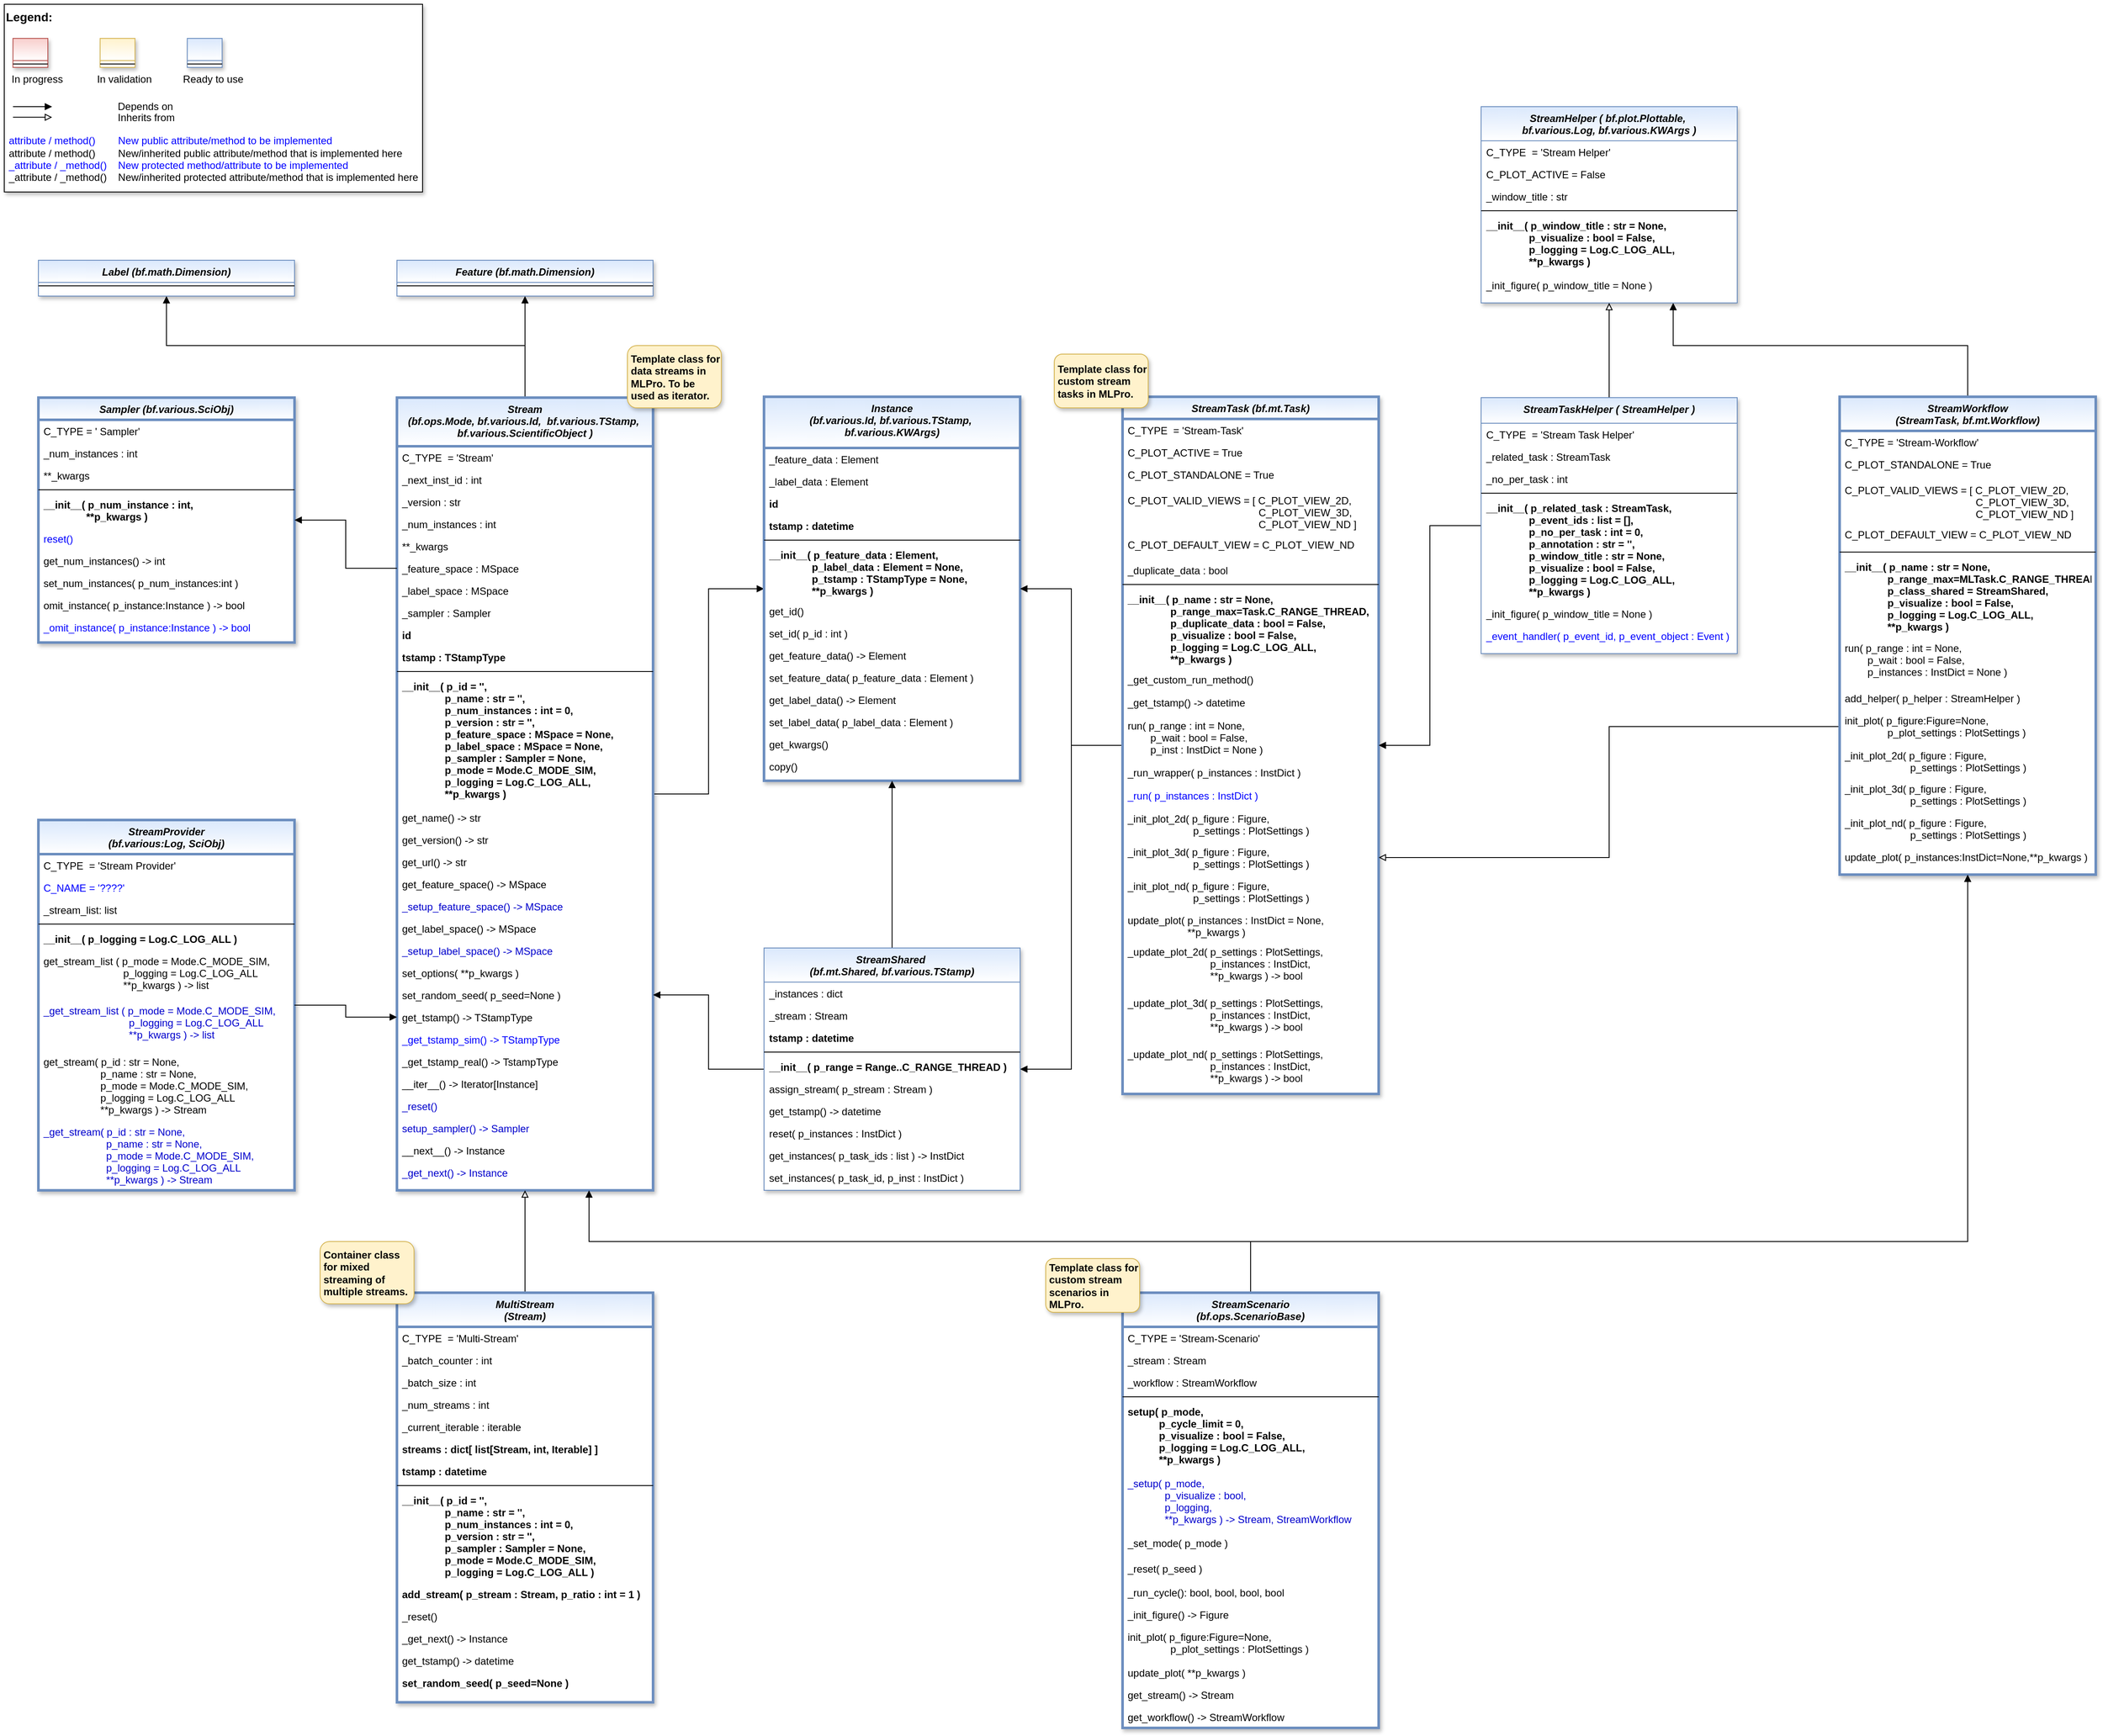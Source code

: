 <mxfile version="26.2.2">
  <diagram id="C5RBs43oDa-KdzZeNtuy" name="Page-1">
    <mxGraphModel dx="2878" dy="1242" grid="1" gridSize="10" guides="1" tooltips="1" connect="1" arrows="1" fold="1" page="1" pageScale="1" pageWidth="2336" pageHeight="1654" math="0" shadow="0">
      <root>
        <mxCell id="WIyWlLk6GJQsqaUBKTNV-0" />
        <mxCell id="WIyWlLk6GJQsqaUBKTNV-1" parent="WIyWlLk6GJQsqaUBKTNV-0" />
        <mxCell id="fcJVb3HREh7NScvAmxeq-0" value="" style="group" parent="WIyWlLk6GJQsqaUBKTNV-1" vertex="1" connectable="0">
          <mxGeometry x="40" y="40" width="490" height="220" as="geometry" />
        </mxCell>
        <mxCell id="fcJVb3HREh7NScvAmxeq-1" value="&lt;font color=&quot;#000000&quot; size=&quot;1&quot;&gt;&lt;b style=&quot;font-size: 14px&quot;&gt;Legend:&lt;br&gt;&lt;/b&gt;&lt;/font&gt;&lt;br&gt;&lt;br&gt;&lt;br&gt;&lt;font color=&quot;#0000ff&quot; style=&quot;font-size: 6px&quot;&gt;&lt;br&gt;&lt;/font&gt;&lt;span style=&quot;color: rgb(0 , 0 , 0)&quot;&gt;&lt;font style=&quot;font-size: 4px&quot;&gt;&amp;nbsp; &amp;nbsp;&lt;/font&gt;&amp;nbsp;In progress&amp;nbsp; &amp;nbsp; &amp;nbsp; &amp;nbsp; &amp;nbsp; &amp;nbsp; In validation&amp;nbsp; &amp;nbsp; &amp;nbsp; &amp;nbsp; &amp;nbsp; &amp;nbsp;Ready to use&lt;/span&gt;&lt;font color=&quot;#000000&quot;&gt;&amp;nbsp;&lt;br&gt;&lt;/font&gt;&lt;font color=&quot;#0000ff&quot;&gt;&lt;br&gt;&lt;br&gt;&lt;br&gt;&lt;br&gt;&amp;nbsp;attribute / method()&amp;nbsp; &amp;nbsp; &amp;nbsp; &amp;nbsp; New public attribute/method to be implemented&lt;/font&gt;&lt;br&gt;&lt;font color=&quot;#000000&quot;&gt;&amp;nbsp;&lt;/font&gt;&lt;font color=&quot;#000000&quot;&gt;attribute / method()&lt;span&gt; &lt;/span&gt;&amp;nbsp; &amp;nbsp; &amp;nbsp; &amp;nbsp;New/inherited public attribute/method that is implemented here&lt;br&gt;&lt;/font&gt;&lt;font color=&quot;#0000ff&quot;&gt;&amp;nbsp;_attribute /&amp;nbsp;&lt;/font&gt;&lt;font color=&quot;#0000ff&quot;&gt;_method()&amp;nbsp; &amp;nbsp; New protected method/attribute to be implemented&lt;/font&gt;&lt;br&gt;&lt;font color=&quot;#000000&quot;&gt;&amp;nbsp;_attribute / _method()&amp;nbsp; &amp;nbsp; New/inherited protected attribute/method that is implemented here&lt;br&gt;&lt;/font&gt;&lt;font color=&quot;#000000&quot;&gt;&lt;br&gt;&lt;br&gt;&lt;br&gt;&lt;br&gt;&lt;br&gt;&lt;/font&gt;" style="text;html=1;align=left;verticalAlign=top;whiteSpace=wrap;rounded=0;fontColor=#006600;strokeColor=#000000;shadow=1;fillColor=#ffffff;" parent="fcJVb3HREh7NScvAmxeq-0" vertex="1">
          <mxGeometry width="490.0" height="220" as="geometry" />
        </mxCell>
        <mxCell id="fcJVb3HREh7NScvAmxeq-2" value="Depends on" style="endArrow=block;html=1;labelPosition=right;verticalLabelPosition=middle;align=left;verticalAlign=middle;endFill=1;fontSize=12;" parent="fcJVb3HREh7NScvAmxeq-0" edge="1">
          <mxGeometry x="-1623.125" y="-2180" width="51.042" height="50" as="geometry">
            <mxPoint x="10.208" y="120.003" as="sourcePoint" />
            <mxPoint x="55.991" y="120.003" as="targetPoint" />
            <mxPoint x="98" as="offset" />
            <Array as="points">
              <mxPoint x="30.625" y="120" />
            </Array>
          </mxGeometry>
        </mxCell>
        <mxCell id="fcJVb3HREh7NScvAmxeq-3" value="Inherits from" style="endArrow=block;html=1;labelPosition=right;verticalLabelPosition=middle;align=left;verticalAlign=middle;endFill=0;fontSize=12;" parent="fcJVb3HREh7NScvAmxeq-0" edge="1">
          <mxGeometry x="-1623.125" y="-2180" width="51.042" height="50" as="geometry">
            <mxPoint x="10.208" y="132.385" as="sourcePoint" />
            <mxPoint x="55.991" y="132.385" as="targetPoint" />
            <mxPoint x="98" y="1" as="offset" />
          </mxGeometry>
        </mxCell>
        <mxCell id="fcJVb3HREh7NScvAmxeq-4" value="" style="swimlane;fontStyle=3;align=center;verticalAlign=top;childLayout=stackLayout;horizontal=1;startSize=26;horizontalStack=0;resizeParent=1;resizeLast=0;collapsible=1;marginBottom=0;rounded=0;shadow=1;strokeWidth=1;fillColor=#f8cecc;strokeColor=#b85450;gradientColor=#ffffff;swimlaneFillColor=#ffffff;" parent="fcJVb3HREh7NScvAmxeq-0" vertex="1">
          <mxGeometry x="10.208" y="40" width="40.833" height="34" as="geometry">
            <mxRectangle x="230" y="140" width="160" height="26" as="alternateBounds" />
          </mxGeometry>
        </mxCell>
        <mxCell id="fcJVb3HREh7NScvAmxeq-5" value="" style="line;html=1;strokeWidth=1;align=left;verticalAlign=middle;spacingTop=-1;spacingLeft=3;spacingRight=3;rotatable=0;labelPosition=right;points=[];portConstraint=eastwest;" parent="fcJVb3HREh7NScvAmxeq-4" vertex="1">
          <mxGeometry y="26" width="40.833" height="8" as="geometry" />
        </mxCell>
        <mxCell id="fcJVb3HREh7NScvAmxeq-6" value="" style="swimlane;fontStyle=3;align=center;verticalAlign=top;childLayout=stackLayout;horizontal=1;startSize=26;horizontalStack=0;resizeParent=1;resizeLast=0;collapsible=1;marginBottom=0;rounded=0;shadow=1;strokeWidth=1;fillColor=#fff2cc;strokeColor=#d6b656;gradientColor=#ffffff;swimlaneFillColor=#ffffff;" parent="fcJVb3HREh7NScvAmxeq-0" vertex="1">
          <mxGeometry x="112.292" y="40" width="40.833" height="34" as="geometry">
            <mxRectangle x="230" y="140" width="160" height="26" as="alternateBounds" />
          </mxGeometry>
        </mxCell>
        <mxCell id="fcJVb3HREh7NScvAmxeq-7" value="" style="line;html=1;strokeWidth=1;align=left;verticalAlign=middle;spacingTop=-1;spacingLeft=3;spacingRight=3;rotatable=0;labelPosition=right;points=[];portConstraint=eastwest;" parent="fcJVb3HREh7NScvAmxeq-6" vertex="1">
          <mxGeometry y="26" width="40.833" height="8" as="geometry" />
        </mxCell>
        <mxCell id="fcJVb3HREh7NScvAmxeq-8" value="" style="swimlane;fontStyle=3;align=center;verticalAlign=top;childLayout=stackLayout;horizontal=1;startSize=26;horizontalStack=0;resizeParent=1;resizeLast=0;collapsible=1;marginBottom=0;rounded=0;shadow=1;strokeWidth=1;fillColor=#dae8fc;strokeColor=#6c8ebf;gradientColor=#ffffff;swimlaneFillColor=#ffffff;" parent="fcJVb3HREh7NScvAmxeq-0" vertex="1">
          <mxGeometry x="214.375" y="40" width="40.833" height="34" as="geometry">
            <mxRectangle x="230" y="140" width="160" height="26" as="alternateBounds" />
          </mxGeometry>
        </mxCell>
        <mxCell id="fcJVb3HREh7NScvAmxeq-9" value="" style="line;html=1;strokeWidth=1;align=left;verticalAlign=middle;spacingTop=-1;spacingLeft=3;spacingRight=3;rotatable=0;labelPosition=right;points=[];portConstraint=eastwest;" parent="fcJVb3HREh7NScvAmxeq-8" vertex="1">
          <mxGeometry y="26" width="40.833" height="8" as="geometry" />
        </mxCell>
        <mxCell id="izVwHubuXxZEv1W2QvRP-12" style="edgeStyle=orthogonalEdgeStyle;rounded=0;orthogonalLoop=1;jettySize=auto;html=1;endArrow=block;endFill=1;" parent="WIyWlLk6GJQsqaUBKTNV-1" source="fdyP1tWBDfPf_pqGQ-dC-17" target="0HOuc_ZC-lM9Gi3n_zQz-2" edge="1">
          <mxGeometry relative="1" as="geometry" />
        </mxCell>
        <mxCell id="izVwHubuXxZEv1W2QvRP-16" style="edgeStyle=orthogonalEdgeStyle;rounded=0;orthogonalLoop=1;jettySize=auto;html=1;endArrow=block;endFill=1;" parent="WIyWlLk6GJQsqaUBKTNV-1" source="fdyP1tWBDfPf_pqGQ-dC-17" target="fdyP1tWBDfPf_pqGQ-dC-86" edge="1">
          <mxGeometry relative="1" as="geometry" />
        </mxCell>
        <mxCell id="izVwHubuXxZEv1W2QvRP-17" style="edgeStyle=orthogonalEdgeStyle;rounded=0;orthogonalLoop=1;jettySize=auto;html=1;endArrow=block;endFill=1;" parent="WIyWlLk6GJQsqaUBKTNV-1" source="fdyP1tWBDfPf_pqGQ-dC-17" target="kTaiGCgiYpQkT8_9wVBT-0" edge="1">
          <mxGeometry relative="1" as="geometry">
            <Array as="points">
              <mxPoint x="650" y="440" />
              <mxPoint x="230" y="440" />
            </Array>
          </mxGeometry>
        </mxCell>
        <mxCell id="fdyP1tWBDfPf_pqGQ-dC-17" value="Stream &#xa;(bf.ops.Mode, bf.various.Id,  bf.various.TStamp, &#xa;bf.various.ScientificObject )" style="swimlane;fontStyle=3;align=center;verticalAlign=top;childLayout=stackLayout;horizontal=1;startSize=57;horizontalStack=0;resizeParent=1;resizeLast=0;collapsible=1;marginBottom=0;rounded=0;shadow=1;strokeWidth=3;fillColor=#dae8fc;strokeColor=#6c8ebf;swimlaneFillColor=#ffffff;gradientColor=#FFFFFF;" parent="WIyWlLk6GJQsqaUBKTNV-1" vertex="1">
          <mxGeometry x="500" y="501" width="300" height="929" as="geometry">
            <mxRectangle x="230" y="140" width="160" height="26" as="alternateBounds" />
          </mxGeometry>
        </mxCell>
        <mxCell id="fdyP1tWBDfPf_pqGQ-dC-34" value="C_TYPE  = &#39;Stream&#39;" style="text;align=left;verticalAlign=top;spacingLeft=4;spacingRight=4;overflow=hidden;rotatable=0;points=[[0,0.5],[1,0.5]];portConstraint=eastwest;" parent="fdyP1tWBDfPf_pqGQ-dC-17" vertex="1">
          <mxGeometry y="57" width="300" height="26" as="geometry" />
        </mxCell>
        <mxCell id="SBNLjmSB-4yrg_MZeGe--1" value="_next_inst_id : int" style="text;align=left;verticalAlign=top;spacingLeft=4;spacingRight=4;overflow=hidden;rotatable=0;points=[[0,0.5],[1,0.5]];portConstraint=eastwest;" parent="fdyP1tWBDfPf_pqGQ-dC-17" vertex="1">
          <mxGeometry y="83" width="300" height="26" as="geometry" />
        </mxCell>
        <mxCell id="vPPEOoDW9KpNT7AUMtWx-2" value="_version : str" style="text;align=left;verticalAlign=top;spacingLeft=4;spacingRight=4;overflow=hidden;rotatable=0;points=[[0,0.5],[1,0.5]];portConstraint=eastwest;" parent="fdyP1tWBDfPf_pqGQ-dC-17" vertex="1">
          <mxGeometry y="109" width="300" height="26" as="geometry" />
        </mxCell>
        <mxCell id="vPPEOoDW9KpNT7AUMtWx-7" value="_num_instances : int" style="text;align=left;verticalAlign=top;spacingLeft=4;spacingRight=4;overflow=hidden;rotatable=0;points=[[0,0.5],[1,0.5]];portConstraint=eastwest;" parent="fdyP1tWBDfPf_pqGQ-dC-17" vertex="1">
          <mxGeometry y="135" width="300" height="26" as="geometry" />
        </mxCell>
        <mxCell id="0HOuc_ZC-lM9Gi3n_zQz-0" value="**_kwargs" style="text;align=left;verticalAlign=top;spacingLeft=4;spacingRight=4;overflow=hidden;rotatable=0;points=[[0,0.5],[1,0.5]];portConstraint=eastwest;" parent="fdyP1tWBDfPf_pqGQ-dC-17" vertex="1">
          <mxGeometry y="161" width="300" height="26" as="geometry" />
        </mxCell>
        <mxCell id="fdyP1tWBDfPf_pqGQ-dC-101" value="_feature_space : MSpace" style="text;align=left;verticalAlign=top;spacingLeft=4;spacingRight=4;overflow=hidden;rotatable=0;points=[[0,0.5],[1,0.5]];portConstraint=eastwest;" parent="fdyP1tWBDfPf_pqGQ-dC-17" vertex="1">
          <mxGeometry y="187" width="300" height="26" as="geometry" />
        </mxCell>
        <mxCell id="kTaiGCgiYpQkT8_9wVBT-5" value="_label_space : MSpace" style="text;align=left;verticalAlign=top;spacingLeft=4;spacingRight=4;overflow=hidden;rotatable=0;points=[[0,0.5],[1,0.5]];portConstraint=eastwest;" parent="fdyP1tWBDfPf_pqGQ-dC-17" vertex="1">
          <mxGeometry y="213" width="300" height="26" as="geometry" />
        </mxCell>
        <mxCell id="C-rfX_DPHn8f2_06dQrT-20" value="_sampler : Sampler" style="text;align=left;verticalAlign=top;spacingLeft=4;spacingRight=4;overflow=hidden;rotatable=0;points=[[0,0.5],[1,0.5]];portConstraint=eastwest;" parent="fdyP1tWBDfPf_pqGQ-dC-17" vertex="1">
          <mxGeometry y="239" width="300" height="26" as="geometry" />
        </mxCell>
        <mxCell id="izVwHubuXxZEv1W2QvRP-9" value="id" style="text;align=left;verticalAlign=top;spacingLeft=4;spacingRight=4;overflow=hidden;rotatable=0;points=[[0,0.5],[1,0.5]];portConstraint=eastwest;fontStyle=1" parent="fdyP1tWBDfPf_pqGQ-dC-17" vertex="1">
          <mxGeometry y="265" width="300" height="26" as="geometry" />
        </mxCell>
        <mxCell id="izVwHubuXxZEv1W2QvRP-4" value="tstamp : TStampType" style="text;align=left;verticalAlign=top;spacingLeft=4;spacingRight=4;overflow=hidden;rotatable=0;points=[[0,0.5],[1,0.5]];portConstraint=eastwest;fontStyle=1" parent="fdyP1tWBDfPf_pqGQ-dC-17" vertex="1">
          <mxGeometry y="291" width="300" height="26" as="geometry" />
        </mxCell>
        <mxCell id="fdyP1tWBDfPf_pqGQ-dC-19" value="" style="line;html=1;strokeWidth=1;align=left;verticalAlign=middle;spacingTop=-1;spacingLeft=3;spacingRight=3;rotatable=0;labelPosition=right;points=[];portConstraint=eastwest;" parent="fdyP1tWBDfPf_pqGQ-dC-17" vertex="1">
          <mxGeometry y="317" width="300" height="8" as="geometry" />
        </mxCell>
        <mxCell id="fdyP1tWBDfPf_pqGQ-dC-90" value="__init__( p_id = &#39;&#39;,&#xa;               p_name : str = &#39;&#39;,&#xa;               p_num_instances : int = 0,&#xa;               p_version : str = &#39;&#39;,&#xa;               p_feature_space : MSpace = None,&#xa;               p_label_space : MSpace = None,&#xa;               p_sampler : Sampler = None,&#xa;               p_mode = Mode.C_MODE_SIM,&#xa;               p_logging = Log.C_LOG_ALL,&#xa;               **p_kwargs )" style="text;align=left;verticalAlign=top;spacingLeft=4;spacingRight=4;overflow=hidden;rotatable=0;points=[[0,0.5],[1,0.5]];portConstraint=eastwest;fontStyle=1" parent="fdyP1tWBDfPf_pqGQ-dC-17" vertex="1">
          <mxGeometry y="325" width="300" height="154" as="geometry" />
        </mxCell>
        <mxCell id="vPPEOoDW9KpNT7AUMtWx-6" value="get_name() -&gt; str" style="text;align=left;verticalAlign=top;spacingLeft=4;spacingRight=4;overflow=hidden;rotatable=0;points=[[0,0.5],[1,0.5]];portConstraint=eastwest;" parent="fdyP1tWBDfPf_pqGQ-dC-17" vertex="1">
          <mxGeometry y="479" width="300" height="26" as="geometry" />
        </mxCell>
        <mxCell id="vPPEOoDW9KpNT7AUMtWx-5" value="get_version() -&gt; str" style="text;align=left;verticalAlign=top;spacingLeft=4;spacingRight=4;overflow=hidden;rotatable=0;points=[[0,0.5],[1,0.5]];portConstraint=eastwest;" parent="fdyP1tWBDfPf_pqGQ-dC-17" vertex="1">
          <mxGeometry y="505" width="300" height="26" as="geometry" />
        </mxCell>
        <mxCell id="K_ok7bvVgyCFEdtzs1Y9-25" value="get_url() -&gt; str" style="text;align=left;verticalAlign=top;spacingLeft=4;spacingRight=4;overflow=hidden;rotatable=0;points=[[0,0.5],[1,0.5]];portConstraint=eastwest;" parent="fdyP1tWBDfPf_pqGQ-dC-17" vertex="1">
          <mxGeometry y="531" width="300" height="26" as="geometry" />
        </mxCell>
        <mxCell id="fdyP1tWBDfPf_pqGQ-dC-99" value="get_feature_space() -&gt; MSpace" style="text;align=left;verticalAlign=top;spacingLeft=4;spacingRight=4;overflow=hidden;rotatable=0;points=[[0,0.5],[1,0.5]];portConstraint=eastwest;fontColor=default;" parent="fdyP1tWBDfPf_pqGQ-dC-17" vertex="1">
          <mxGeometry y="557" width="300" height="26" as="geometry" />
        </mxCell>
        <mxCell id="UfZMX7lJKY_mjSNmI5RH-0" value="_setup_feature_space() -&gt; MSpace" style="text;align=left;verticalAlign=top;spacingLeft=4;spacingRight=4;overflow=hidden;rotatable=0;points=[[0,0.5],[1,0.5]];portConstraint=eastwest;fontColor=#0000CC;" parent="fdyP1tWBDfPf_pqGQ-dC-17" vertex="1">
          <mxGeometry y="583" width="300" height="26" as="geometry" />
        </mxCell>
        <mxCell id="kTaiGCgiYpQkT8_9wVBT-13" value="get_label_space() -&gt; MSpace" style="text;align=left;verticalAlign=top;spacingLeft=4;spacingRight=4;overflow=hidden;rotatable=0;points=[[0,0.5],[1,0.5]];portConstraint=eastwest;fontColor=default;" parent="fdyP1tWBDfPf_pqGQ-dC-17" vertex="1">
          <mxGeometry y="609" width="300" height="26" as="geometry" />
        </mxCell>
        <mxCell id="UfZMX7lJKY_mjSNmI5RH-1" value="_setup_label_space() -&gt; MSpace" style="text;align=left;verticalAlign=top;spacingLeft=4;spacingRight=4;overflow=hidden;rotatable=0;points=[[0,0.5],[1,0.5]];portConstraint=eastwest;fontColor=#0000CC;" parent="fdyP1tWBDfPf_pqGQ-dC-17" vertex="1">
          <mxGeometry y="635" width="300" height="26" as="geometry" />
        </mxCell>
        <mxCell id="edNCnOU9oBRVXEjB64Uq-0" value="set_options( **p_kwargs )" style="text;align=left;verticalAlign=top;spacingLeft=4;spacingRight=4;overflow=hidden;rotatable=0;points=[[0,0.5],[1,0.5]];portConstraint=eastwest;" parent="fdyP1tWBDfPf_pqGQ-dC-17" vertex="1">
          <mxGeometry y="661" width="300" height="26" as="geometry" />
        </mxCell>
        <mxCell id="Ajybz86HG5WaPH0bxO3k-0" value="set_random_seed( p_seed=None )" style="text;align=left;verticalAlign=top;spacingLeft=4;spacingRight=4;overflow=hidden;rotatable=0;points=[[0,0.5],[1,0.5]];portConstraint=eastwest;fontColor=default;" parent="fdyP1tWBDfPf_pqGQ-dC-17" vertex="1">
          <mxGeometry y="687" width="300" height="26" as="geometry" />
        </mxCell>
        <mxCell id="izVwHubuXxZEv1W2QvRP-0" value="get_tstamp() -&gt; TStampType" style="text;align=left;verticalAlign=top;spacingLeft=4;spacingRight=4;overflow=hidden;rotatable=0;points=[[0,0.5],[1,0.5]];portConstraint=eastwest;fontColor=default;" parent="fdyP1tWBDfPf_pqGQ-dC-17" vertex="1">
          <mxGeometry y="713" width="300" height="26" as="geometry" />
        </mxCell>
        <mxCell id="izVwHubuXxZEv1W2QvRP-1" value="_get_tstamp_sim() -&gt; TStampType" style="text;align=left;verticalAlign=top;spacingLeft=4;spacingRight=4;overflow=hidden;rotatable=0;points=[[0,0.5],[1,0.5]];portConstraint=eastwest;fontColor=#0000FF;" parent="fdyP1tWBDfPf_pqGQ-dC-17" vertex="1">
          <mxGeometry y="739" width="300" height="26" as="geometry" />
        </mxCell>
        <mxCell id="izVwHubuXxZEv1W2QvRP-2" value="_get_tstamp_real() -&gt; TstampType" style="text;align=left;verticalAlign=top;spacingLeft=4;spacingRight=4;overflow=hidden;rotatable=0;points=[[0,0.5],[1,0.5]];portConstraint=eastwest;fontColor=default;" parent="fdyP1tWBDfPf_pqGQ-dC-17" vertex="1">
          <mxGeometry y="765" width="300" height="26" as="geometry" />
        </mxCell>
        <mxCell id="Ajybz86HG5WaPH0bxO3k-1" value="__iter__() -&gt; Iterator[Instance]" style="text;align=left;verticalAlign=top;spacingLeft=4;spacingRight=4;overflow=hidden;rotatable=0;points=[[0,0.5],[1,0.5]];portConstraint=eastwest;fontColor=default;" parent="fdyP1tWBDfPf_pqGQ-dC-17" vertex="1">
          <mxGeometry y="791" width="300" height="26" as="geometry" />
        </mxCell>
        <mxCell id="fdyP1tWBDfPf_pqGQ-dC-120" value="_reset()" style="text;align=left;verticalAlign=top;spacingLeft=4;spacingRight=4;overflow=hidden;rotatable=0;points=[[0,0.5],[1,0.5]];portConstraint=eastwest;fontColor=#0000CC;" parent="fdyP1tWBDfPf_pqGQ-dC-17" vertex="1">
          <mxGeometry y="817" width="300" height="26" as="geometry" />
        </mxCell>
        <mxCell id="C-rfX_DPHn8f2_06dQrT-0" value="setup_sampler() -&gt; Sampler" style="text;align=left;verticalAlign=top;spacingLeft=4;spacingRight=4;overflow=hidden;rotatable=0;points=[[0,0.5],[1,0.5]];portConstraint=eastwest;fontColor=#0000CC;" parent="fdyP1tWBDfPf_pqGQ-dC-17" vertex="1">
          <mxGeometry y="843" width="300" height="26" as="geometry" />
        </mxCell>
        <mxCell id="Ajybz86HG5WaPH0bxO3k-2" value="__next__() -&gt; Instance" style="text;align=left;verticalAlign=top;spacingLeft=4;spacingRight=4;overflow=hidden;rotatable=0;points=[[0,0.5],[1,0.5]];portConstraint=eastwest;fontColor=default;" parent="fdyP1tWBDfPf_pqGQ-dC-17" vertex="1">
          <mxGeometry y="869" width="300" height="26" as="geometry" />
        </mxCell>
        <mxCell id="0HOuc_ZC-lM9Gi3n_zQz-4" value="_get_next() -&gt; Instance" style="text;align=left;verticalAlign=top;spacingLeft=4;spacingRight=4;overflow=hidden;rotatable=0;points=[[0,0.5],[1,0.5]];portConstraint=eastwest;fontColor=#0000CC;" parent="fdyP1tWBDfPf_pqGQ-dC-17" vertex="1">
          <mxGeometry y="895" width="300" height="26" as="geometry" />
        </mxCell>
        <mxCell id="fdyP1tWBDfPf_pqGQ-dC-86" value="Feature (bf.math.Dimension)" style="swimlane;fontStyle=3;align=center;verticalAlign=top;childLayout=stackLayout;horizontal=1;startSize=26;horizontalStack=0;resizeParent=1;resizeLast=0;collapsible=1;marginBottom=0;rounded=0;shadow=1;strokeWidth=1;fillColor=#dae8fc;strokeColor=#6c8ebf;swimlaneFillColor=#ffffff;gradientColor=#ffffff;" parent="WIyWlLk6GJQsqaUBKTNV-1" vertex="1">
          <mxGeometry x="500" y="340" width="300" height="42" as="geometry">
            <mxRectangle x="230" y="140" width="160" height="26" as="alternateBounds" />
          </mxGeometry>
        </mxCell>
        <mxCell id="fdyP1tWBDfPf_pqGQ-dC-89" value="" style="line;html=1;strokeWidth=1;align=left;verticalAlign=middle;spacingTop=-1;spacingLeft=3;spacingRight=3;rotatable=0;labelPosition=right;points=[];portConstraint=eastwest;" parent="fdyP1tWBDfPf_pqGQ-dC-86" vertex="1">
          <mxGeometry y="26" width="300" height="8" as="geometry" />
        </mxCell>
        <mxCell id="0HOuc_ZC-lM9Gi3n_zQz-2" value="Instance &#xa;(bf.various.Id, bf.various.TStamp, &#xa;bf.various.KWArgs)" style="swimlane;fontStyle=3;align=center;verticalAlign=top;childLayout=stackLayout;horizontal=1;startSize=60;horizontalStack=0;resizeParent=1;resizeLast=0;collapsible=1;marginBottom=0;rounded=0;shadow=1;strokeWidth=3;fillColor=#dae8fc;strokeColor=#6c8ebf;swimlaneFillColor=#ffffff;gradientColor=#FFFFFF;" parent="WIyWlLk6GJQsqaUBKTNV-1" vertex="1">
          <mxGeometry x="930" y="500" width="300" height="450" as="geometry">
            <mxRectangle x="230" y="140" width="160" height="26" as="alternateBounds" />
          </mxGeometry>
        </mxCell>
        <mxCell id="kTaiGCgiYpQkT8_9wVBT-6" value="_feature_data : Element" style="text;align=left;verticalAlign=top;spacingLeft=4;spacingRight=4;overflow=hidden;rotatable=0;points=[[0,0.5],[1,0.5]];portConstraint=eastwest;" parent="0HOuc_ZC-lM9Gi3n_zQz-2" vertex="1">
          <mxGeometry y="60" width="300" height="26" as="geometry" />
        </mxCell>
        <mxCell id="kTaiGCgiYpQkT8_9wVBT-7" value="_label_data : Element" style="text;align=left;verticalAlign=top;spacingLeft=4;spacingRight=4;overflow=hidden;rotatable=0;points=[[0,0.5],[1,0.5]];portConstraint=eastwest;" parent="0HOuc_ZC-lM9Gi3n_zQz-2" vertex="1">
          <mxGeometry y="86" width="300" height="26" as="geometry" />
        </mxCell>
        <mxCell id="izVwHubuXxZEv1W2QvRP-5" value="id" style="text;align=left;verticalAlign=top;spacingLeft=4;spacingRight=4;overflow=hidden;rotatable=0;points=[[0,0.5],[1,0.5]];portConstraint=eastwest;fontStyle=1" parent="0HOuc_ZC-lM9Gi3n_zQz-2" vertex="1">
          <mxGeometry y="112" width="300" height="26" as="geometry" />
        </mxCell>
        <mxCell id="izVwHubuXxZEv1W2QvRP-6" value="tstamp : datetime" style="text;align=left;verticalAlign=top;spacingLeft=4;spacingRight=4;overflow=hidden;rotatable=0;points=[[0,0.5],[1,0.5]];portConstraint=eastwest;fontStyle=1" parent="0HOuc_ZC-lM9Gi3n_zQz-2" vertex="1">
          <mxGeometry y="138" width="300" height="26" as="geometry" />
        </mxCell>
        <mxCell id="0HOuc_ZC-lM9Gi3n_zQz-3" value="" style="line;html=1;strokeWidth=1;align=left;verticalAlign=middle;spacingTop=-1;spacingLeft=3;spacingRight=3;rotatable=0;labelPosition=right;points=[];portConstraint=eastwest;" parent="0HOuc_ZC-lM9Gi3n_zQz-2" vertex="1">
          <mxGeometry y="164" width="300" height="8" as="geometry" />
        </mxCell>
        <mxCell id="kTaiGCgiYpQkT8_9wVBT-10" value="__init__( p_feature_data : Element,&#xa;               p_label_data : Element = None,&#xa;               p_tstamp : TStampType = None,&#xa;               **p_kwargs )" style="text;align=left;verticalAlign=top;spacingLeft=4;spacingRight=4;overflow=hidden;rotatable=0;points=[[0,0.5],[1,0.5]];portConstraint=eastwest;fontStyle=1" parent="0HOuc_ZC-lM9Gi3n_zQz-2" vertex="1">
          <mxGeometry y="172" width="300" height="66" as="geometry" />
        </mxCell>
        <mxCell id="jSxs76XUKJKOiN7EqSGw-1" value="get_id()" style="text;align=left;verticalAlign=top;spacingLeft=4;spacingRight=4;overflow=hidden;rotatable=0;points=[[0,0.5],[1,0.5]];portConstraint=eastwest;" parent="0HOuc_ZC-lM9Gi3n_zQz-2" vertex="1">
          <mxGeometry y="238" width="300" height="26" as="geometry" />
        </mxCell>
        <mxCell id="SBNLjmSB-4yrg_MZeGe--0" value="set_id( p_id : int )" style="text;align=left;verticalAlign=top;spacingLeft=4;spacingRight=4;overflow=hidden;rotatable=0;points=[[0,0.5],[1,0.5]];portConstraint=eastwest;" parent="0HOuc_ZC-lM9Gi3n_zQz-2" vertex="1">
          <mxGeometry y="264" width="300" height="26" as="geometry" />
        </mxCell>
        <mxCell id="kTaiGCgiYpQkT8_9wVBT-8" value="get_feature_data() -&gt; Element" style="text;align=left;verticalAlign=top;spacingLeft=4;spacingRight=4;overflow=hidden;rotatable=0;points=[[0,0.5],[1,0.5]];portConstraint=eastwest;" parent="0HOuc_ZC-lM9Gi3n_zQz-2" vertex="1">
          <mxGeometry y="290" width="300" height="26" as="geometry" />
        </mxCell>
        <mxCell id="qrSePHDTnBpw__VJ1eam-0" value="set_feature_data( p_feature_data : Element )" style="text;align=left;verticalAlign=top;spacingLeft=4;spacingRight=4;overflow=hidden;rotatable=0;points=[[0,0.5],[1,0.5]];portConstraint=eastwest;" parent="0HOuc_ZC-lM9Gi3n_zQz-2" vertex="1">
          <mxGeometry y="316" width="300" height="26" as="geometry" />
        </mxCell>
        <mxCell id="kTaiGCgiYpQkT8_9wVBT-9" value="get_label_data() -&gt; Element" style="text;align=left;verticalAlign=top;spacingLeft=4;spacingRight=4;overflow=hidden;rotatable=0;points=[[0,0.5],[1,0.5]];portConstraint=eastwest;" parent="0HOuc_ZC-lM9Gi3n_zQz-2" vertex="1">
          <mxGeometry y="342" width="300" height="26" as="geometry" />
        </mxCell>
        <mxCell id="qrSePHDTnBpw__VJ1eam-1" value="set_label_data( p_label_data : Element )" style="text;align=left;verticalAlign=top;spacingLeft=4;spacingRight=4;overflow=hidden;rotatable=0;points=[[0,0.5],[1,0.5]];portConstraint=eastwest;" parent="0HOuc_ZC-lM9Gi3n_zQz-2" vertex="1">
          <mxGeometry y="368" width="300" height="26" as="geometry" />
        </mxCell>
        <mxCell id="kTaiGCgiYpQkT8_9wVBT-15" value="get_kwargs()" style="text;align=left;verticalAlign=top;spacingLeft=4;spacingRight=4;overflow=hidden;rotatable=0;points=[[0,0.5],[1,0.5]];portConstraint=eastwest;" parent="0HOuc_ZC-lM9Gi3n_zQz-2" vertex="1">
          <mxGeometry y="394" width="300" height="26" as="geometry" />
        </mxCell>
        <mxCell id="KjDijWp8GwtKmB_fRuzF-0" value="copy()" style="text;align=left;verticalAlign=top;spacingLeft=4;spacingRight=4;overflow=hidden;rotatable=0;points=[[0,0.5],[1,0.5]];portConstraint=eastwest;" parent="0HOuc_ZC-lM9Gi3n_zQz-2" vertex="1">
          <mxGeometry y="420" width="300" height="26" as="geometry" />
        </mxCell>
        <mxCell id="s7eYJnaDh4DdACU20ck2-0" value="StreamProvider &#xa;(bf.various:Log, SciObj)" style="swimlane;fontStyle=3;align=center;verticalAlign=top;childLayout=stackLayout;horizontal=1;startSize=40;horizontalStack=0;resizeParent=1;resizeLast=0;collapsible=1;marginBottom=0;rounded=0;shadow=1;strokeWidth=3;fillColor=#dae8fc;strokeColor=#6c8ebf;swimlaneFillColor=#ffffff;gradientColor=#FFFFFF;" parent="WIyWlLk6GJQsqaUBKTNV-1" vertex="1">
          <mxGeometry x="80" y="996" width="300" height="434" as="geometry">
            <mxRectangle x="230" y="140" width="160" height="26" as="alternateBounds" />
          </mxGeometry>
        </mxCell>
        <mxCell id="s7eYJnaDh4DdACU20ck2-1" value="C_TYPE  = &#39;Stream Provider&#39;" style="text;align=left;verticalAlign=top;spacingLeft=4;spacingRight=4;overflow=hidden;rotatable=0;points=[[0,0.5],[1,0.5]];portConstraint=eastwest;" parent="s7eYJnaDh4DdACU20ck2-0" vertex="1">
          <mxGeometry y="40" width="300" height="26" as="geometry" />
        </mxCell>
        <mxCell id="s7eYJnaDh4DdACU20ck2-2" value="C_NAME = &#39;????&#39;" style="text;align=left;verticalAlign=top;spacingLeft=4;spacingRight=4;overflow=hidden;rotatable=0;points=[[0,0.5],[1,0.5]];portConstraint=eastwest;fontColor=#0000FF;" parent="s7eYJnaDh4DdACU20ck2-0" vertex="1">
          <mxGeometry y="66" width="300" height="26" as="geometry" />
        </mxCell>
        <mxCell id="EQkAqW6r7q-euxEYXLrZ-5" value="_stream_list: list" style="text;align=left;verticalAlign=top;spacingLeft=4;spacingRight=4;overflow=hidden;rotatable=0;points=[[0,0.5],[1,0.5]];portConstraint=eastwest;fontColor=default;" parent="s7eYJnaDh4DdACU20ck2-0" vertex="1">
          <mxGeometry y="92" width="300" height="26" as="geometry" />
        </mxCell>
        <mxCell id="s7eYJnaDh4DdACU20ck2-3" value="" style="line;html=1;strokeWidth=1;align=left;verticalAlign=middle;spacingTop=-1;spacingLeft=3;spacingRight=3;rotatable=0;labelPosition=right;points=[];portConstraint=eastwest;" parent="s7eYJnaDh4DdACU20ck2-0" vertex="1">
          <mxGeometry y="118" width="300" height="8" as="geometry" />
        </mxCell>
        <mxCell id="s7eYJnaDh4DdACU20ck2-17" value="__init__( p_logging = Log.C_LOG_ALL )" style="text;align=left;verticalAlign=top;spacingLeft=4;spacingRight=4;overflow=hidden;rotatable=0;points=[[0,0.5],[1,0.5]];portConstraint=eastwest;fontStyle=1" parent="s7eYJnaDh4DdACU20ck2-0" vertex="1">
          <mxGeometry y="126" width="300" height="26" as="geometry" />
        </mxCell>
        <mxCell id="nyGUMDUmRo4GMYcVAYQZ-1" value="get_stream_list ( p_mode = Mode.C_MODE_SIM,&#xa;                            p_logging = Log.C_LOG_ALL &#xa;                            **p_kwargs ) -&gt; list " style="text;align=left;verticalAlign=top;spacingLeft=4;spacingRight=4;overflow=hidden;rotatable=0;points=[[0,0.5],[1,0.5]];portConstraint=eastwest;" parent="s7eYJnaDh4DdACU20ck2-0" vertex="1">
          <mxGeometry y="152" width="300" height="58" as="geometry" />
        </mxCell>
        <mxCell id="nyGUMDUmRo4GMYcVAYQZ-23" value="_get_stream_list ( p_mode = Mode.C_MODE_SIM,&#xa;                              p_logging = Log.C_LOG_ALL &#xa;                              **p_kwargs ) -&gt; list " style="text;align=left;verticalAlign=top;spacingLeft=4;spacingRight=4;overflow=hidden;rotatable=0;points=[[0,0.5],[1,0.5]];portConstraint=eastwest;fontColor=#0000CC;" parent="s7eYJnaDh4DdACU20ck2-0" vertex="1">
          <mxGeometry y="210" width="300" height="60" as="geometry" />
        </mxCell>
        <mxCell id="s7eYJnaDh4DdACU20ck2-5" value="get_stream( p_id : str = None, &#xa;                    p_name : str = None,&#xa;                    p_mode = Mode.C_MODE_SIM,&#xa;                    p_logging = Log.C_LOG_ALL &#xa;                    **p_kwargs ) -&gt; Stream " style="text;align=left;verticalAlign=top;spacingLeft=4;spacingRight=4;overflow=hidden;rotatable=0;points=[[0,0.5],[1,0.5]];portConstraint=eastwest;" parent="s7eYJnaDh4DdACU20ck2-0" vertex="1">
          <mxGeometry y="270" width="300" height="82" as="geometry" />
        </mxCell>
        <mxCell id="cMFFaGNPETc6-FeijBff-1" value="_get_stream( p_id : str = None, &#xa;                      p_name : str = None,&#xa;                      p_mode = Mode.C_MODE_SIM,&#xa;                      p_logging = Log.C_LOG_ALL &#xa;                      **p_kwargs ) -&gt; Stream " style="text;align=left;verticalAlign=top;spacingLeft=4;spacingRight=4;overflow=hidden;rotatable=0;points=[[0,0.5],[1,0.5]];portConstraint=eastwest;fontColor=#0000CC;" parent="s7eYJnaDh4DdACU20ck2-0" vertex="1">
          <mxGeometry y="352" width="300" height="82" as="geometry" />
        </mxCell>
        <mxCell id="s7eYJnaDh4DdACU20ck2-14" style="edgeStyle=orthogonalEdgeStyle;rounded=0;orthogonalLoop=1;jettySize=auto;html=1;endArrow=block;endFill=1;entryX=0;entryY=0.5;entryDx=0;entryDy=0;" parent="WIyWlLk6GJQsqaUBKTNV-1" source="s7eYJnaDh4DdACU20ck2-0" target="izVwHubuXxZEv1W2QvRP-0" edge="1">
          <mxGeometry relative="1" as="geometry">
            <mxPoint x="370" y="972" as="sourcePoint" />
          </mxGeometry>
        </mxCell>
        <mxCell id="kTaiGCgiYpQkT8_9wVBT-0" value="Label (bf.math.Dimension)" style="swimlane;fontStyle=3;align=center;verticalAlign=top;childLayout=stackLayout;horizontal=1;startSize=26;horizontalStack=0;resizeParent=1;resizeLast=0;collapsible=1;marginBottom=0;rounded=0;shadow=1;strokeWidth=1;fillColor=#dae8fc;strokeColor=#6c8ebf;swimlaneFillColor=#ffffff;gradientColor=#ffffff;" parent="WIyWlLk6GJQsqaUBKTNV-1" vertex="1">
          <mxGeometry x="80" y="340" width="300" height="42" as="geometry">
            <mxRectangle x="230" y="140" width="160" height="26" as="alternateBounds" />
          </mxGeometry>
        </mxCell>
        <mxCell id="kTaiGCgiYpQkT8_9wVBT-1" value="" style="line;html=1;strokeWidth=1;align=left;verticalAlign=middle;spacingTop=-1;spacingLeft=3;spacingRight=3;rotatable=0;labelPosition=right;points=[];portConstraint=eastwest;" parent="kTaiGCgiYpQkT8_9wVBT-0" vertex="1">
          <mxGeometry y="26" width="300" height="8" as="geometry" />
        </mxCell>
        <mxCell id="izVwHubuXxZEv1W2QvRP-14" style="edgeStyle=orthogonalEdgeStyle;rounded=0;orthogonalLoop=1;jettySize=auto;html=1;endArrow=block;endFill=1;" parent="WIyWlLk6GJQsqaUBKTNV-1" source="snStFESme1t0pUEIyn34-0" target="0HOuc_ZC-lM9Gi3n_zQz-2" edge="1">
          <mxGeometry relative="1" as="geometry" />
        </mxCell>
        <mxCell id="izVwHubuXxZEv1W2QvRP-15" style="edgeStyle=orthogonalEdgeStyle;rounded=0;orthogonalLoop=1;jettySize=auto;html=1;endArrow=block;endFill=1;" parent="WIyWlLk6GJQsqaUBKTNV-1" source="snStFESme1t0pUEIyn34-0" target="gUQ-q-52XsLSWtc9X4ot-0" edge="1">
          <mxGeometry relative="1" as="geometry" />
        </mxCell>
        <mxCell id="snStFESme1t0pUEIyn34-0" value="StreamTask (bf.mt.Task)" style="swimlane;fontStyle=3;align=center;verticalAlign=top;childLayout=stackLayout;horizontal=1;startSize=26;horizontalStack=0;resizeParent=1;resizeLast=0;collapsible=1;marginBottom=0;rounded=0;shadow=1;strokeWidth=3;fillColor=#dae8fc;strokeColor=#6c8ebf;swimlaneFillColor=#ffffff;gradientColor=#FFFFFF;" parent="WIyWlLk6GJQsqaUBKTNV-1" vertex="1">
          <mxGeometry x="1350" y="500" width="300" height="817" as="geometry">
            <mxRectangle x="230" y="140" width="160" height="26" as="alternateBounds" />
          </mxGeometry>
        </mxCell>
        <mxCell id="snStFESme1t0pUEIyn34-1" value="C_TYPE  = &#39;Stream-Task&#39;" style="text;align=left;verticalAlign=top;spacingLeft=4;spacingRight=4;overflow=hidden;rotatable=0;points=[[0,0.5],[1,0.5]];portConstraint=eastwest;" parent="snStFESme1t0pUEIyn34-0" vertex="1">
          <mxGeometry y="26" width="300" height="26" as="geometry" />
        </mxCell>
        <mxCell id="snStFESme1t0pUEIyn34-2" value="C_PLOT_ACTIVE = True" style="text;align=left;verticalAlign=top;spacingLeft=4;spacingRight=4;overflow=hidden;rotatable=0;points=[[0,0.5],[1,0.5]];portConstraint=eastwest;fontColor=default;" parent="snStFESme1t0pUEIyn34-0" vertex="1">
          <mxGeometry y="52" width="300" height="26" as="geometry" />
        </mxCell>
        <mxCell id="snStFESme1t0pUEIyn34-3" value="C_PLOT_STANDALONE = True" style="text;align=left;verticalAlign=top;spacingLeft=4;spacingRight=4;overflow=hidden;rotatable=0;points=[[0,0.5],[1,0.5]];portConstraint=eastwest;fontColor=default;" parent="snStFESme1t0pUEIyn34-0" vertex="1">
          <mxGeometry y="78" width="300" height="30" as="geometry" />
        </mxCell>
        <mxCell id="snStFESme1t0pUEIyn34-4" value="C_PLOT_VALID_VIEWS = [ C_PLOT_VIEW_2D,&#xa;                                              C_PLOT_VIEW_3D,&#xa;                                              C_PLOT_VIEW_ND ]" style="text;align=left;verticalAlign=top;spacingLeft=4;spacingRight=4;overflow=hidden;rotatable=0;points=[[0,0.5],[1,0.5]];portConstraint=eastwest;fontColor=default;" parent="snStFESme1t0pUEIyn34-0" vertex="1">
          <mxGeometry y="108" width="300" height="52" as="geometry" />
        </mxCell>
        <mxCell id="snStFESme1t0pUEIyn34-5" value="C_PLOT_DEFAULT_VIEW = C_PLOT_VIEW_ND" style="text;align=left;verticalAlign=top;spacingLeft=4;spacingRight=4;overflow=hidden;rotatable=0;points=[[0,0.5],[1,0.5]];portConstraint=eastwest;fontColor=default;" parent="snStFESme1t0pUEIyn34-0" vertex="1">
          <mxGeometry y="160" width="300" height="30" as="geometry" />
        </mxCell>
        <mxCell id="snStFESme1t0pUEIyn34-6" value="_duplicate_data : bool" style="text;align=left;verticalAlign=top;spacingLeft=4;spacingRight=4;overflow=hidden;rotatable=0;points=[[0,0.5],[1,0.5]];portConstraint=eastwest;fontColor=default;" parent="snStFESme1t0pUEIyn34-0" vertex="1">
          <mxGeometry y="190" width="300" height="26" as="geometry" />
        </mxCell>
        <mxCell id="snStFESme1t0pUEIyn34-7" value="" style="line;html=1;strokeWidth=1;align=left;verticalAlign=middle;spacingTop=-1;spacingLeft=3;spacingRight=3;rotatable=0;labelPosition=right;points=[];portConstraint=eastwest;" parent="snStFESme1t0pUEIyn34-0" vertex="1">
          <mxGeometry y="216" width="300" height="8" as="geometry" />
        </mxCell>
        <mxCell id="snStFESme1t0pUEIyn34-8" value="__init__( p_name : str = None,&#xa;               p_range_max=Task.C_RANGE_THREAD,&#xa;               p_duplicate_data : bool = False,&#xa;               p_visualize : bool = False,&#xa;               p_logging = Log.C_LOG_ALL,&#xa;               **p_kwargs )" style="text;align=left;verticalAlign=top;spacingLeft=4;spacingRight=4;overflow=hidden;rotatable=0;points=[[0,0.5],[1,0.5]];portConstraint=eastwest;fontColor=default;fontStyle=1" parent="snStFESme1t0pUEIyn34-0" vertex="1">
          <mxGeometry y="224" width="300" height="94" as="geometry" />
        </mxCell>
        <mxCell id="IA8VCRKfYFapqcyP_5LL-0" value="_get_custom_run_method()" style="text;align=left;verticalAlign=top;spacingLeft=4;spacingRight=4;overflow=hidden;rotatable=0;points=[[0,0.5],[1,0.5]];portConstraint=eastwest;fontColor=default;" parent="snStFESme1t0pUEIyn34-0" vertex="1">
          <mxGeometry y="318" width="300" height="27" as="geometry" />
        </mxCell>
        <mxCell id="izVwHubuXxZEv1W2QvRP-23" value="_get_tstamp() -&gt; datetime" style="text;align=left;verticalAlign=top;spacingLeft=4;spacingRight=4;overflow=hidden;rotatable=0;points=[[0,0.5],[1,0.5]];portConstraint=eastwest;fontColor=default;" parent="snStFESme1t0pUEIyn34-0" vertex="1">
          <mxGeometry y="345" width="300" height="27" as="geometry" />
        </mxCell>
        <mxCell id="snStFESme1t0pUEIyn34-9" value="run( p_range : int = None,&#xa;        p_wait : bool = False,&#xa;        p_inst : InstDict = None )" style="text;align=left;verticalAlign=top;spacingLeft=4;spacingRight=4;overflow=hidden;rotatable=0;points=[[0,0.5],[1,0.5]];portConstraint=eastwest;fontColor=default;" parent="snStFESme1t0pUEIyn34-0" vertex="1">
          <mxGeometry y="372" width="300" height="55" as="geometry" />
        </mxCell>
        <mxCell id="IA8VCRKfYFapqcyP_5LL-1" value="_run_wrapper( p_instances : InstDict )" style="text;align=left;verticalAlign=top;spacingLeft=4;spacingRight=4;overflow=hidden;rotatable=0;points=[[0,0.5],[1,0.5]];portConstraint=eastwest;fontColor=default;" parent="snStFESme1t0pUEIyn34-0" vertex="1">
          <mxGeometry y="427" width="300" height="27" as="geometry" />
        </mxCell>
        <mxCell id="snStFESme1t0pUEIyn34-10" value="_run( p_instances : InstDict )" style="text;align=left;verticalAlign=top;spacingLeft=4;spacingRight=4;overflow=hidden;rotatable=0;points=[[0,0.5],[1,0.5]];portConstraint=eastwest;fontColor=#0000FF;" parent="snStFESme1t0pUEIyn34-0" vertex="1">
          <mxGeometry y="454" width="300" height="27" as="geometry" />
        </mxCell>
        <mxCell id="snStFESme1t0pUEIyn34-11" value="_init_plot_2d( p_figure : Figure, &#xa;                       p_settings : PlotSettings )" style="text;align=left;verticalAlign=top;spacingLeft=4;spacingRight=4;overflow=hidden;rotatable=0;points=[[0,0.5],[1,0.5]];portConstraint=eastwest;fontColor=default;" parent="snStFESme1t0pUEIyn34-0" vertex="1">
          <mxGeometry y="481" width="300" height="39" as="geometry" />
        </mxCell>
        <mxCell id="snStFESme1t0pUEIyn34-12" value="_init_plot_3d( p_figure : Figure, &#xa;                       p_settings : PlotSettings )" style="text;align=left;verticalAlign=top;spacingLeft=4;spacingRight=4;overflow=hidden;rotatable=0;points=[[0,0.5],[1,0.5]];portConstraint=eastwest;fontColor=default;" parent="snStFESme1t0pUEIyn34-0" vertex="1">
          <mxGeometry y="520" width="300" height="40" as="geometry" />
        </mxCell>
        <mxCell id="snStFESme1t0pUEIyn34-13" value="_init_plot_nd( p_figure : Figure, &#xa;                       p_settings : PlotSettings )" style="text;align=left;verticalAlign=top;spacingLeft=4;spacingRight=4;overflow=hidden;rotatable=0;points=[[0,0.5],[1,0.5]];portConstraint=eastwest;fontColor=default;" parent="snStFESme1t0pUEIyn34-0" vertex="1">
          <mxGeometry y="560" width="300" height="40" as="geometry" />
        </mxCell>
        <mxCell id="snStFESme1t0pUEIyn34-14" value="update_plot( p_instances : InstDict = None,&#xa;                     **p_kwargs )" style="text;align=left;verticalAlign=top;spacingLeft=4;spacingRight=4;overflow=hidden;rotatable=0;points=[[0,0.5],[1,0.5]];portConstraint=eastwest;fontColor=default;" parent="snStFESme1t0pUEIyn34-0" vertex="1">
          <mxGeometry y="600" width="300" height="37" as="geometry" />
        </mxCell>
        <mxCell id="ngyPrO2KQY6iT1rI6530-9" value="_update_plot_2d( p_settings : PlotSettings,&#xa;                             p_instances : InstDict,&#xa;                             **p_kwargs ) -&gt; bool" style="text;align=left;verticalAlign=top;spacingLeft=4;spacingRight=4;overflow=hidden;rotatable=0;points=[[0,0.5],[1,0.5]];portConstraint=eastwest;fontColor=default;" parent="snStFESme1t0pUEIyn34-0" vertex="1">
          <mxGeometry y="637" width="300" height="60" as="geometry" />
        </mxCell>
        <mxCell id="fwiwB6IKrWPd8qoMgfP1-0" value="_update_plot_3d( p_settings : PlotSettings,&#xa;                             p_instances : InstDict,&#xa;                             **p_kwargs ) -&gt; bool" style="text;align=left;verticalAlign=top;spacingLeft=4;spacingRight=4;overflow=hidden;rotatable=0;points=[[0,0.5],[1,0.5]];portConstraint=eastwest;fontColor=default;" parent="snStFESme1t0pUEIyn34-0" vertex="1">
          <mxGeometry y="697" width="300" height="60" as="geometry" />
        </mxCell>
        <mxCell id="fwiwB6IKrWPd8qoMgfP1-1" value="_update_plot_nd( p_settings : PlotSettings,&#xa;                             p_instances : InstDict,&#xa;                             **p_kwargs ) -&gt; bool" style="text;align=left;verticalAlign=top;spacingLeft=4;spacingRight=4;overflow=hidden;rotatable=0;points=[[0,0.5],[1,0.5]];portConstraint=eastwest;fontColor=default;" parent="snStFESme1t0pUEIyn34-0" vertex="1">
          <mxGeometry y="757" width="300" height="60" as="geometry" />
        </mxCell>
        <mxCell id="snStFESme1t0pUEIyn34-34" style="edgeStyle=orthogonalEdgeStyle;rounded=0;orthogonalLoop=1;jettySize=auto;html=1;endArrow=block;endFill=0;entryX=1;entryY=0.5;entryDx=0;entryDy=0;exitX=0;exitY=0.5;exitDx=0;exitDy=0;" parent="WIyWlLk6GJQsqaUBKTNV-1" source="HMNv4_V_l2ykN5qrOgnX-1" target="snStFESme1t0pUEIyn34-12" edge="1">
          <mxGeometry relative="1" as="geometry" />
        </mxCell>
        <mxCell id="W3Naxq_rEpUpudHHpQA5-23" style="edgeStyle=orthogonalEdgeStyle;rounded=0;orthogonalLoop=1;jettySize=auto;html=1;exitX=0.5;exitY=0;exitDx=0;exitDy=0;endArrow=block;endFill=1;entryX=0.75;entryY=1;entryDx=0;entryDy=0;" edge="1" parent="WIyWlLk6GJQsqaUBKTNV-1" source="snStFESme1t0pUEIyn34-19" target="W3Naxq_rEpUpudHHpQA5-1">
          <mxGeometry relative="1" as="geometry">
            <mxPoint x="2020" y="440" as="targetPoint" />
            <Array as="points">
              <mxPoint x="2340" y="440" />
              <mxPoint x="1995" y="440" />
            </Array>
          </mxGeometry>
        </mxCell>
        <mxCell id="snStFESme1t0pUEIyn34-19" value="StreamWorkflow &#xa;(StreamTask, bf.mt.Workflow)" style="swimlane;fontStyle=3;align=center;verticalAlign=top;childLayout=stackLayout;horizontal=1;startSize=40;horizontalStack=0;resizeParent=1;resizeLast=0;collapsible=1;marginBottom=0;rounded=0;shadow=1;strokeWidth=3;fillColor=#dae8fc;strokeColor=#6c8ebf;swimlaneFillColor=#ffffff;gradientColor=#FFFFFF;" parent="WIyWlLk6GJQsqaUBKTNV-1" vertex="1">
          <mxGeometry x="2190" y="500" width="300" height="560" as="geometry">
            <mxRectangle x="230" y="140" width="160" height="26" as="alternateBounds" />
          </mxGeometry>
        </mxCell>
        <mxCell id="snStFESme1t0pUEIyn34-20" value="C_TYPE = &#39;Stream-Workflow&#39;" style="text;align=left;verticalAlign=top;spacingLeft=4;spacingRight=4;overflow=hidden;rotatable=0;points=[[0,0.5],[1,0.5]];portConstraint=eastwest;" parent="snStFESme1t0pUEIyn34-19" vertex="1">
          <mxGeometry y="40" width="300" height="26" as="geometry" />
        </mxCell>
        <mxCell id="snStFESme1t0pUEIyn34-22" value="C_PLOT_STANDALONE = True" style="text;align=left;verticalAlign=top;spacingLeft=4;spacingRight=4;overflow=hidden;rotatable=0;points=[[0,0.5],[1,0.5]];portConstraint=eastwest;fontColor=default;" parent="snStFESme1t0pUEIyn34-19" vertex="1">
          <mxGeometry y="66" width="300" height="30" as="geometry" />
        </mxCell>
        <mxCell id="snStFESme1t0pUEIyn34-23" value="C_PLOT_VALID_VIEWS = [ C_PLOT_VIEW_2D,&#xa;                                              C_PLOT_VIEW_3D,&#xa;                                              C_PLOT_VIEW_ND ]" style="text;align=left;verticalAlign=top;spacingLeft=4;spacingRight=4;overflow=hidden;rotatable=0;points=[[0,0.5],[1,0.5]];portConstraint=eastwest;fontColor=default;" parent="snStFESme1t0pUEIyn34-19" vertex="1">
          <mxGeometry y="96" width="300" height="52" as="geometry" />
        </mxCell>
        <mxCell id="snStFESme1t0pUEIyn34-24" value="C_PLOT_DEFAULT_VIEW = C_PLOT_VIEW_ND" style="text;align=left;verticalAlign=top;spacingLeft=4;spacingRight=4;overflow=hidden;rotatable=0;points=[[0,0.5],[1,0.5]];portConstraint=eastwest;fontColor=default;" parent="snStFESme1t0pUEIyn34-19" vertex="1">
          <mxGeometry y="148" width="300" height="30" as="geometry" />
        </mxCell>
        <mxCell id="snStFESme1t0pUEIyn34-25" value="" style="line;html=1;strokeWidth=1;align=left;verticalAlign=middle;spacingTop=-1;spacingLeft=3;spacingRight=3;rotatable=0;labelPosition=right;points=[];portConstraint=eastwest;" parent="snStFESme1t0pUEIyn34-19" vertex="1">
          <mxGeometry y="178" width="300" height="8" as="geometry" />
        </mxCell>
        <mxCell id="snStFESme1t0pUEIyn34-26" value="__init__( p_name : str = None,&#xa;               p_range_max=MLTask.C_RANGE_THREAD,&#xa;               p_class_shared = StreamShared,&#xa;               p_visualize : bool = False,&#xa;               p_logging = Log.C_LOG_ALL,&#xa;               **p_kwargs )" style="text;align=left;verticalAlign=top;spacingLeft=4;spacingRight=4;overflow=hidden;rotatable=0;points=[[0,0.5],[1,0.5]];portConstraint=eastwest;fontColor=default;fontStyle=1" parent="snStFESme1t0pUEIyn34-19" vertex="1">
          <mxGeometry y="186" width="300" height="95" as="geometry" />
        </mxCell>
        <mxCell id="XLZvmo2WCLEzuC_Loi9u-2" value="run( p_range : int = None,&#xa;        p_wait : bool = False,&#xa;        p_instances : InstDict = None )" style="text;align=left;verticalAlign=top;spacingLeft=4;spacingRight=4;overflow=hidden;rotatable=0;points=[[0,0.5],[1,0.5]];portConstraint=eastwest;fontColor=default;" parent="snStFESme1t0pUEIyn34-19" vertex="1">
          <mxGeometry y="281" width="300" height="59" as="geometry" />
        </mxCell>
        <mxCell id="W3Naxq_rEpUpudHHpQA5-20" value="add_helper( p_helper : StreamHelper )" style="text;align=left;verticalAlign=top;spacingLeft=4;spacingRight=4;overflow=hidden;rotatable=0;points=[[0,0.5],[1,0.5]];portConstraint=eastwest;" vertex="1" parent="snStFESme1t0pUEIyn34-19">
          <mxGeometry y="340" width="300" height="26" as="geometry" />
        </mxCell>
        <mxCell id="HMNv4_V_l2ykN5qrOgnX-1" value="init_plot( p_figure:Figure=None, &#xa;               p_plot_settings : PlotSettings )" style="text;align=left;verticalAlign=top;spacingLeft=4;spacingRight=4;overflow=hidden;rotatable=0;points=[[0,0.5],[1,0.5]];portConstraint=eastwest;fontColor=default;" parent="snStFESme1t0pUEIyn34-19" vertex="1">
          <mxGeometry y="366" width="300" height="41" as="geometry" />
        </mxCell>
        <mxCell id="snStFESme1t0pUEIyn34-28" value="_init_plot_2d( p_figure : Figure, &#xa;                       p_settings : PlotSettings )" style="text;align=left;verticalAlign=top;spacingLeft=4;spacingRight=4;overflow=hidden;rotatable=0;points=[[0,0.5],[1,0.5]];portConstraint=eastwest;fontColor=default;" parent="snStFESme1t0pUEIyn34-19" vertex="1">
          <mxGeometry y="407" width="300" height="39" as="geometry" />
        </mxCell>
        <mxCell id="snStFESme1t0pUEIyn34-29" value="_init_plot_3d( p_figure : Figure, &#xa;                       p_settings : PlotSettings )" style="text;align=left;verticalAlign=top;spacingLeft=4;spacingRight=4;overflow=hidden;rotatable=0;points=[[0,0.5],[1,0.5]];portConstraint=eastwest;fontColor=default;" parent="snStFESme1t0pUEIyn34-19" vertex="1">
          <mxGeometry y="446" width="300" height="40" as="geometry" />
        </mxCell>
        <mxCell id="snStFESme1t0pUEIyn34-30" value="_init_plot_nd( p_figure : Figure, &#xa;                       p_settings : PlotSettings )" style="text;align=left;verticalAlign=top;spacingLeft=4;spacingRight=4;overflow=hidden;rotatable=0;points=[[0,0.5],[1,0.5]];portConstraint=eastwest;fontColor=default;" parent="snStFESme1t0pUEIyn34-19" vertex="1">
          <mxGeometry y="486" width="300" height="40" as="geometry" />
        </mxCell>
        <mxCell id="HMNv4_V_l2ykN5qrOgnX-0" value="update_plot( p_instances:InstDict=None,**p_kwargs )" style="text;align=left;verticalAlign=top;spacingLeft=4;spacingRight=4;overflow=hidden;rotatable=0;points=[[0,0.5],[1,0.5]];portConstraint=eastwest;fontColor=default;" parent="snStFESme1t0pUEIyn34-19" vertex="1">
          <mxGeometry y="526" width="300" height="30" as="geometry" />
        </mxCell>
        <mxCell id="snStFESme1t0pUEIyn34-44" style="edgeStyle=orthogonalEdgeStyle;rounded=0;orthogonalLoop=1;jettySize=auto;html=1;endArrow=block;endFill=1;entryX=0.5;entryY=1;entryDx=0;entryDy=0;" parent="WIyWlLk6GJQsqaUBKTNV-1" source="snStFESme1t0pUEIyn34-36" target="snStFESme1t0pUEIyn34-19" edge="1">
          <mxGeometry relative="1" as="geometry">
            <Array as="points">
              <mxPoint x="1500" y="1490" />
              <mxPoint x="2340" y="1490" />
            </Array>
          </mxGeometry>
        </mxCell>
        <mxCell id="izVwHubuXxZEv1W2QvRP-21" style="edgeStyle=orthogonalEdgeStyle;rounded=0;orthogonalLoop=1;jettySize=auto;html=1;entryX=0.75;entryY=1;entryDx=0;entryDy=0;endArrow=block;endFill=1;" parent="WIyWlLk6GJQsqaUBKTNV-1" source="snStFESme1t0pUEIyn34-36" target="fdyP1tWBDfPf_pqGQ-dC-17" edge="1">
          <mxGeometry relative="1" as="geometry">
            <mxPoint x="1050" y="1490" as="targetPoint" />
            <Array as="points">
              <mxPoint x="1500" y="1490" />
              <mxPoint x="725" y="1490" />
            </Array>
          </mxGeometry>
        </mxCell>
        <mxCell id="snStFESme1t0pUEIyn34-36" value="StreamScenario &#xa;(bf.ops.ScenarioBase)" style="swimlane;fontStyle=3;align=center;verticalAlign=top;childLayout=stackLayout;horizontal=1;startSize=40;horizontalStack=0;resizeParent=1;resizeLast=0;collapsible=1;marginBottom=0;rounded=0;shadow=1;strokeWidth=3;fillColor=#dae8fc;strokeColor=#6c8ebf;swimlaneFillColor=#ffffff;gradientColor=#FFFFFF;" parent="WIyWlLk6GJQsqaUBKTNV-1" vertex="1">
          <mxGeometry x="1350" y="1550" width="300" height="510" as="geometry">
            <mxRectangle x="230" y="140" width="160" height="26" as="alternateBounds" />
          </mxGeometry>
        </mxCell>
        <mxCell id="snStFESme1t0pUEIyn34-37" value="C_TYPE = &#39;Stream-Scenario&#39;" style="text;align=left;verticalAlign=top;spacingLeft=4;spacingRight=4;overflow=hidden;rotatable=0;points=[[0,0.5],[1,0.5]];portConstraint=eastwest;" parent="snStFESme1t0pUEIyn34-36" vertex="1">
          <mxGeometry y="40" width="300" height="26" as="geometry" />
        </mxCell>
        <mxCell id="ngyPrO2KQY6iT1rI6530-2" value="_stream : Stream" style="text;align=left;verticalAlign=top;spacingLeft=4;spacingRight=4;overflow=hidden;rotatable=0;points=[[0,0.5],[1,0.5]];portConstraint=eastwest;" parent="snStFESme1t0pUEIyn34-36" vertex="1">
          <mxGeometry y="66" width="300" height="26" as="geometry" />
        </mxCell>
        <mxCell id="ngyPrO2KQY6iT1rI6530-3" value="_workflow : StreamWorkflow" style="text;align=left;verticalAlign=top;spacingLeft=4;spacingRight=4;overflow=hidden;rotatable=0;points=[[0,0.5],[1,0.5]];portConstraint=eastwest;" parent="snStFESme1t0pUEIyn34-36" vertex="1">
          <mxGeometry y="92" width="300" height="26" as="geometry" />
        </mxCell>
        <mxCell id="snStFESme1t0pUEIyn34-38" value="" style="line;html=1;strokeWidth=1;align=left;verticalAlign=middle;spacingTop=-1;spacingLeft=3;spacingRight=3;rotatable=0;labelPosition=right;points=[];portConstraint=eastwest;" parent="snStFESme1t0pUEIyn34-36" vertex="1">
          <mxGeometry y="118" width="300" height="8" as="geometry" />
        </mxCell>
        <mxCell id="ngyPrO2KQY6iT1rI6530-1" value="setup( p_mode, &#xa;           p_cycle_limit = 0,&#xa;           p_visualize : bool = False,&#xa;           p_logging = Log.C_LOG_ALL,&#xa;           **p_kwargs )" style="text;align=left;verticalAlign=top;spacingLeft=4;spacingRight=4;overflow=hidden;rotatable=0;points=[[0,0.5],[1,0.5]];portConstraint=eastwest;fontColor=default;fontStyle=1" parent="snStFESme1t0pUEIyn34-36" vertex="1">
          <mxGeometry y="126" width="300" height="84" as="geometry" />
        </mxCell>
        <mxCell id="snStFESme1t0pUEIyn34-39" value="_setup( p_mode, &#xa;             p_visualize : bool,&#xa;             p_logging,&#xa;             **p_kwargs ) -&gt; Stream, StreamWorkflow" style="text;align=left;verticalAlign=top;spacingLeft=4;spacingRight=4;overflow=hidden;rotatable=0;points=[[0,0.5],[1,0.5]];portConstraint=eastwest;fontColor=#0000CC;" parent="snStFESme1t0pUEIyn34-36" vertex="1">
          <mxGeometry y="210" width="300" height="70" as="geometry" />
        </mxCell>
        <mxCell id="snStFESme1t0pUEIyn34-40" value="_set_mode( p_mode )" style="text;align=left;verticalAlign=top;spacingLeft=4;spacingRight=4;overflow=hidden;rotatable=0;points=[[0,0.5],[1,0.5]];portConstraint=eastwest;fontColor=default;" parent="snStFESme1t0pUEIyn34-36" vertex="1">
          <mxGeometry y="280" width="300" height="30" as="geometry" />
        </mxCell>
        <mxCell id="snStFESme1t0pUEIyn34-42" value="_reset( p_seed )" style="text;fontColor=default;spacingLeft=4;" parent="snStFESme1t0pUEIyn34-36" vertex="1">
          <mxGeometry y="310" width="300" height="28" as="geometry" />
        </mxCell>
        <mxCell id="snStFESme1t0pUEIyn34-43" value="_run_cycle(): bool, bool, bool, bool" style="text;align=left;verticalAlign=top;spacingLeft=4;spacingRight=4;overflow=hidden;rotatable=0;points=[[0,0.5],[1,0.5]];portConstraint=eastwest;fontColor=default;" parent="snStFESme1t0pUEIyn34-36" vertex="1">
          <mxGeometry y="338" width="300" height="26" as="geometry" />
        </mxCell>
        <mxCell id="45b8Ce7RqIYXLr6j16ay-6" value="_init_figure() -&gt; Figure" style="text;align=left;verticalAlign=top;spacingLeft=4;spacingRight=4;overflow=hidden;rotatable=0;points=[[0,0.5],[1,0.5]];portConstraint=eastwest;fontColor=default;" parent="snStFESme1t0pUEIyn34-36" vertex="1">
          <mxGeometry y="364" width="300" height="26" as="geometry" />
        </mxCell>
        <mxCell id="OZfAFwvYxDlL7bSI0IbZ-0" value="init_plot( p_figure:Figure=None, &#xa;               p_plot_settings : PlotSettings )" style="text;align=left;verticalAlign=top;spacingLeft=4;spacingRight=4;overflow=hidden;rotatable=0;points=[[0,0.5],[1,0.5]];portConstraint=eastwest;fontColor=default;" parent="snStFESme1t0pUEIyn34-36" vertex="1">
          <mxGeometry y="390" width="300" height="42" as="geometry" />
        </mxCell>
        <mxCell id="OZfAFwvYxDlL7bSI0IbZ-1" value="update_plot( **p_kwargs )" style="text;align=left;verticalAlign=top;spacingLeft=4;spacingRight=4;overflow=hidden;rotatable=0;points=[[0,0.5],[1,0.5]];portConstraint=eastwest;fontColor=default;" parent="snStFESme1t0pUEIyn34-36" vertex="1">
          <mxGeometry y="432" width="300" height="26" as="geometry" />
        </mxCell>
        <mxCell id="OZfAFwvYxDlL7bSI0IbZ-2" value="get_stream() -&gt; Stream" style="text;align=left;verticalAlign=top;spacingLeft=4;spacingRight=4;overflow=hidden;rotatable=0;points=[[0,0.5],[1,0.5]];portConstraint=eastwest;fontColor=default;" parent="snStFESme1t0pUEIyn34-36" vertex="1">
          <mxGeometry y="458" width="300" height="26" as="geometry" />
        </mxCell>
        <mxCell id="OZfAFwvYxDlL7bSI0IbZ-3" value="get_workflow() -&gt; StreamWorkflow" style="text;align=left;verticalAlign=top;spacingLeft=4;spacingRight=4;overflow=hidden;rotatable=0;points=[[0,0.5],[1,0.5]];portConstraint=eastwest;fontColor=default;" parent="snStFESme1t0pUEIyn34-36" vertex="1">
          <mxGeometry y="484" width="300" height="26" as="geometry" />
        </mxCell>
        <mxCell id="Ajybz86HG5WaPH0bxO3k-5" value="&lt;b&gt;Template class for data streams in MLPro. To be used as iterator.&lt;/b&gt;" style="rounded=1;whiteSpace=wrap;html=1;align=left;spacingLeft=2;verticalAlign=middle;fillColor=#fff2cc;strokeColor=#d6b656;gradientColor=none;shadow=1;" parent="WIyWlLk6GJQsqaUBKTNV-1" vertex="1">
          <mxGeometry x="770" y="440" width="110" height="73" as="geometry" />
        </mxCell>
        <mxCell id="izVwHubuXxZEv1W2QvRP-19" style="edgeStyle=orthogonalEdgeStyle;rounded=0;orthogonalLoop=1;jettySize=auto;html=1;endArrow=block;endFill=1;" parent="WIyWlLk6GJQsqaUBKTNV-1" source="gUQ-q-52XsLSWtc9X4ot-0" target="0HOuc_ZC-lM9Gi3n_zQz-2" edge="1">
          <mxGeometry relative="1" as="geometry" />
        </mxCell>
        <mxCell id="izVwHubuXxZEv1W2QvRP-20" style="edgeStyle=orthogonalEdgeStyle;rounded=0;orthogonalLoop=1;jettySize=auto;html=1;entryX=1;entryY=0.5;entryDx=0;entryDy=0;endArrow=block;endFill=1;" parent="WIyWlLk6GJQsqaUBKTNV-1" source="gUQ-q-52XsLSWtc9X4ot-0" target="Ajybz86HG5WaPH0bxO3k-0" edge="1">
          <mxGeometry relative="1" as="geometry">
            <mxPoint x="810" y="1200" as="targetPoint" />
          </mxGeometry>
        </mxCell>
        <mxCell id="gUQ-q-52XsLSWtc9X4ot-0" value="StreamShared &#xa;(bf.mt.Shared, bf.various.TStamp)" style="swimlane;fontStyle=3;align=center;verticalAlign=top;childLayout=stackLayout;horizontal=1;startSize=40;horizontalStack=0;resizeParent=1;resizeLast=0;collapsible=1;marginBottom=0;rounded=0;shadow=1;strokeWidth=1;fillColor=#dae8fc;strokeColor=#6c8ebf;swimlaneFillColor=#ffffff;gradientColor=#FFFFFF;" parent="WIyWlLk6GJQsqaUBKTNV-1" vertex="1">
          <mxGeometry x="930" y="1146" width="300" height="284" as="geometry">
            <mxRectangle x="230" y="140" width="160" height="26" as="alternateBounds" />
          </mxGeometry>
        </mxCell>
        <mxCell id="gUQ-q-52XsLSWtc9X4ot-2" value="_instances : dict" style="text;align=left;verticalAlign=top;spacingLeft=4;spacingRight=4;overflow=hidden;rotatable=0;points=[[0,0.5],[1,0.5]];portConstraint=eastwest;fontColor=default;" parent="gUQ-q-52XsLSWtc9X4ot-0" vertex="1">
          <mxGeometry y="40" width="300" height="26" as="geometry" />
        </mxCell>
        <mxCell id="izVwHubuXxZEv1W2QvRP-22" value="_stream : Stream" style="text;align=left;verticalAlign=top;spacingLeft=4;spacingRight=4;overflow=hidden;rotatable=0;points=[[0,0.5],[1,0.5]];portConstraint=eastwest;fontColor=default;" parent="gUQ-q-52XsLSWtc9X4ot-0" vertex="1">
          <mxGeometry y="66" width="300" height="26" as="geometry" />
        </mxCell>
        <mxCell id="izVwHubuXxZEv1W2QvRP-8" value="tstamp : datetime" style="text;align=left;verticalAlign=top;spacingLeft=4;spacingRight=4;overflow=hidden;rotatable=0;points=[[0,0.5],[1,0.5]];portConstraint=eastwest;fontStyle=1" parent="gUQ-q-52XsLSWtc9X4ot-0" vertex="1">
          <mxGeometry y="92" width="300" height="26" as="geometry" />
        </mxCell>
        <mxCell id="gUQ-q-52XsLSWtc9X4ot-1" value="" style="line;html=1;strokeWidth=1;align=left;verticalAlign=middle;spacingTop=-1;spacingLeft=3;spacingRight=3;rotatable=0;labelPosition=right;points=[];portConstraint=eastwest;" parent="gUQ-q-52XsLSWtc9X4ot-0" vertex="1">
          <mxGeometry y="118" width="300" height="8" as="geometry" />
        </mxCell>
        <mxCell id="XLZvmo2WCLEzuC_Loi9u-1" value="__init__( p_range = Range..C_RANGE_THREAD )" style="text;align=left;verticalAlign=top;spacingLeft=4;spacingRight=4;overflow=hidden;rotatable=0;points=[[0,0.5],[1,0.5]];portConstraint=eastwest;fontColor=default;fontStyle=1" parent="gUQ-q-52XsLSWtc9X4ot-0" vertex="1">
          <mxGeometry y="126" width="300" height="26" as="geometry" />
        </mxCell>
        <mxCell id="izVwHubuXxZEv1W2QvRP-11" value="assign_stream( p_stream : Stream )" style="text;align=left;verticalAlign=top;spacingLeft=4;spacingRight=4;overflow=hidden;rotatable=0;points=[[0,0.5],[1,0.5]];portConstraint=eastwest;fontColor=default;" parent="gUQ-q-52XsLSWtc9X4ot-0" vertex="1">
          <mxGeometry y="152" width="300" height="26" as="geometry" />
        </mxCell>
        <mxCell id="izVwHubuXxZEv1W2QvRP-10" value="get_tstamp() -&gt; datetime" style="text;align=left;verticalAlign=top;spacingLeft=4;spacingRight=4;overflow=hidden;rotatable=0;points=[[0,0.5],[1,0.5]];portConstraint=eastwest;fontColor=default;" parent="gUQ-q-52XsLSWtc9X4ot-0" vertex="1">
          <mxGeometry y="178" width="300" height="26" as="geometry" />
        </mxCell>
        <mxCell id="XLZvmo2WCLEzuC_Loi9u-0" value="reset( p_instances : InstDict )" style="text;align=left;verticalAlign=top;spacingLeft=4;spacingRight=4;overflow=hidden;rotatable=0;points=[[0,0.5],[1,0.5]];portConstraint=eastwest;fontColor=default;" parent="gUQ-q-52XsLSWtc9X4ot-0" vertex="1">
          <mxGeometry y="204" width="300" height="26" as="geometry" />
        </mxCell>
        <mxCell id="gUQ-q-52XsLSWtc9X4ot-5" value="get_instances( p_task_ids : list ) -&gt; InstDict" style="text;align=left;verticalAlign=top;spacingLeft=4;spacingRight=4;overflow=hidden;rotatable=0;points=[[0,0.5],[1,0.5]];portConstraint=eastwest;fontColor=default;" parent="gUQ-q-52XsLSWtc9X4ot-0" vertex="1">
          <mxGeometry y="230" width="300" height="26" as="geometry" />
        </mxCell>
        <mxCell id="j9Cj8zyY9FMqE4ImIQ_c-0" value="set_instances( p_task_id, p_inst : InstDict )" style="text;align=left;verticalAlign=top;spacingLeft=4;spacingRight=4;overflow=hidden;rotatable=0;points=[[0,0.5],[1,0.5]];portConstraint=eastwest;fontColor=default;" parent="gUQ-q-52XsLSWtc9X4ot-0" vertex="1">
          <mxGeometry y="256" width="300" height="28" as="geometry" />
        </mxCell>
        <mxCell id="C-rfX_DPHn8f2_06dQrT-1" value="Sampler (bf.various.SciObj)" style="swimlane;fontStyle=3;align=center;verticalAlign=top;childLayout=stackLayout;horizontal=1;startSize=26;horizontalStack=0;resizeParent=1;resizeLast=0;collapsible=1;marginBottom=0;rounded=0;shadow=1;strokeWidth=3;fillColor=#dae8fc;strokeColor=#6c8ebf;swimlaneFillColor=#ffffff;gradientColor=#FFFFFF;" parent="WIyWlLk6GJQsqaUBKTNV-1" vertex="1">
          <mxGeometry x="80" y="501" width="300" height="287" as="geometry">
            <mxRectangle x="230" y="140" width="160" height="26" as="alternateBounds" />
          </mxGeometry>
        </mxCell>
        <mxCell id="C-rfX_DPHn8f2_06dQrT-2" value="C_TYPE = &#39; Sampler&#39;" style="text;align=left;verticalAlign=top;spacingLeft=4;spacingRight=4;overflow=hidden;rotatable=0;points=[[0,0.5],[1,0.5]];portConstraint=eastwest;" parent="C-rfX_DPHn8f2_06dQrT-1" vertex="1">
          <mxGeometry y="26" width="300" height="26" as="geometry" />
        </mxCell>
        <mxCell id="C-rfX_DPHn8f2_06dQrT-18" value="_num_instances : int" style="text;align=left;verticalAlign=top;spacingLeft=4;spacingRight=4;overflow=hidden;rotatable=0;points=[[0,0.5],[1,0.5]];portConstraint=eastwest;" parent="C-rfX_DPHn8f2_06dQrT-1" vertex="1">
          <mxGeometry y="52" width="300" height="26" as="geometry" />
        </mxCell>
        <mxCell id="C-rfX_DPHn8f2_06dQrT-19" value="**_kwargs" style="text;align=left;verticalAlign=top;spacingLeft=4;spacingRight=4;overflow=hidden;rotatable=0;points=[[0,0.5],[1,0.5]];portConstraint=eastwest;" parent="C-rfX_DPHn8f2_06dQrT-1" vertex="1">
          <mxGeometry y="78" width="300" height="26" as="geometry" />
        </mxCell>
        <mxCell id="C-rfX_DPHn8f2_06dQrT-7" value="" style="line;html=1;strokeWidth=1;align=left;verticalAlign=middle;spacingTop=-1;spacingLeft=3;spacingRight=3;rotatable=0;labelPosition=right;points=[];portConstraint=eastwest;" parent="C-rfX_DPHn8f2_06dQrT-1" vertex="1">
          <mxGeometry y="104" width="300" height="8" as="geometry" />
        </mxCell>
        <mxCell id="C-rfX_DPHn8f2_06dQrT-8" value="__init__( p_num_instance : int,&#xa;               **p_kwargs )" style="text;align=left;verticalAlign=top;spacingLeft=4;spacingRight=4;overflow=hidden;rotatable=0;points=[[0,0.5],[1,0.5]];portConstraint=eastwest;fontStyle=1" parent="C-rfX_DPHn8f2_06dQrT-1" vertex="1">
          <mxGeometry y="112" width="300" height="40" as="geometry" />
        </mxCell>
        <mxCell id="C-rfX_DPHn8f2_06dQrT-9" value="reset()" style="text;align=left;verticalAlign=top;spacingLeft=4;spacingRight=4;overflow=hidden;rotatable=0;points=[[0,0.5],[1,0.5]];portConstraint=eastwest;fontColor=#0000FF;" parent="C-rfX_DPHn8f2_06dQrT-1" vertex="1">
          <mxGeometry y="152" width="300" height="26" as="geometry" />
        </mxCell>
        <mxCell id="lvhqgCnyK4_7Xmcv2zhv-0" value="get_num_instances() -&gt; int" style="text;align=left;verticalAlign=top;spacingLeft=4;spacingRight=4;overflow=hidden;rotatable=0;points=[[0,0.5],[1,0.5]];portConstraint=eastwest;" parent="C-rfX_DPHn8f2_06dQrT-1" vertex="1">
          <mxGeometry y="178" width="300" height="26" as="geometry" />
        </mxCell>
        <mxCell id="lvhqgCnyK4_7Xmcv2zhv-1" value="set_num_instances( p_num_instances:int )" style="text;align=left;verticalAlign=top;spacingLeft=4;spacingRight=4;overflow=hidden;rotatable=0;points=[[0,0.5],[1,0.5]];portConstraint=eastwest;" parent="C-rfX_DPHn8f2_06dQrT-1" vertex="1">
          <mxGeometry y="204" width="300" height="26" as="geometry" />
        </mxCell>
        <mxCell id="C-rfX_DPHn8f2_06dQrT-10" value="omit_instance( p_instance:Instance ) -&gt; bool" style="text;align=left;verticalAlign=top;spacingLeft=4;spacingRight=4;overflow=hidden;rotatable=0;points=[[0,0.5],[1,0.5]];portConstraint=eastwest;" parent="C-rfX_DPHn8f2_06dQrT-1" vertex="1">
          <mxGeometry y="230" width="300" height="26" as="geometry" />
        </mxCell>
        <mxCell id="C-rfX_DPHn8f2_06dQrT-21" value="_omit_instance( p_instance:Instance ) -&gt; bool" style="text;align=left;verticalAlign=top;spacingLeft=4;spacingRight=4;overflow=hidden;rotatable=0;points=[[0,0.5],[1,0.5]];portConstraint=eastwest;fontColor=#0000FF;" parent="C-rfX_DPHn8f2_06dQrT-1" vertex="1">
          <mxGeometry y="256" width="300" height="26" as="geometry" />
        </mxCell>
        <mxCell id="izVwHubuXxZEv1W2QvRP-13" style="edgeStyle=orthogonalEdgeStyle;rounded=0;orthogonalLoop=1;jettySize=auto;html=1;endArrow=block;endFill=0;" parent="WIyWlLk6GJQsqaUBKTNV-1" source="K_ok7bvVgyCFEdtzs1Y9-0" target="fdyP1tWBDfPf_pqGQ-dC-17" edge="1">
          <mxGeometry relative="1" as="geometry" />
        </mxCell>
        <mxCell id="K_ok7bvVgyCFEdtzs1Y9-0" value="MultiStream &#xa;(Stream)" style="swimlane;fontStyle=3;align=center;verticalAlign=top;childLayout=stackLayout;horizontal=1;startSize=40;horizontalStack=0;resizeParent=1;resizeLast=0;collapsible=1;marginBottom=0;rounded=0;shadow=1;strokeWidth=3;fillColor=#dae8fc;strokeColor=#6c8ebf;swimlaneFillColor=#ffffff;gradientColor=#FFFFFF;" parent="WIyWlLk6GJQsqaUBKTNV-1" vertex="1">
          <mxGeometry x="500" y="1550" width="300" height="480" as="geometry">
            <mxRectangle x="230" y="140" width="160" height="26" as="alternateBounds" />
          </mxGeometry>
        </mxCell>
        <mxCell id="K_ok7bvVgyCFEdtzs1Y9-1" value="C_TYPE  = &#39;Multi-Stream&#39;" style="text;align=left;verticalAlign=top;spacingLeft=4;spacingRight=4;overflow=hidden;rotatable=0;points=[[0,0.5],[1,0.5]];portConstraint=eastwest;" parent="K_ok7bvVgyCFEdtzs1Y9-0" vertex="1">
          <mxGeometry y="40" width="300" height="26" as="geometry" />
        </mxCell>
        <mxCell id="-VnAkc6Fdwfzm_w4UeYP-2" value="_batch_counter : int" style="text;align=left;verticalAlign=top;spacingLeft=4;spacingRight=4;overflow=hidden;rotatable=0;points=[[0,0.5],[1,0.5]];portConstraint=eastwest;" parent="K_ok7bvVgyCFEdtzs1Y9-0" vertex="1">
          <mxGeometry y="66" width="300" height="26" as="geometry" />
        </mxCell>
        <mxCell id="-VnAkc6Fdwfzm_w4UeYP-4" value="_batch_size : int" style="text;align=left;verticalAlign=top;spacingLeft=4;spacingRight=4;overflow=hidden;rotatable=0;points=[[0,0.5],[1,0.5]];portConstraint=eastwest;" parent="K_ok7bvVgyCFEdtzs1Y9-0" vertex="1">
          <mxGeometry y="92" width="300" height="26" as="geometry" />
        </mxCell>
        <mxCell id="-VnAkc6Fdwfzm_w4UeYP-0" value="_num_streams : int" style="text;align=left;verticalAlign=top;spacingLeft=4;spacingRight=4;overflow=hidden;rotatable=0;points=[[0,0.5],[1,0.5]];portConstraint=eastwest;" parent="K_ok7bvVgyCFEdtzs1Y9-0" vertex="1">
          <mxGeometry y="118" width="300" height="26" as="geometry" />
        </mxCell>
        <mxCell id="-VnAkc6Fdwfzm_w4UeYP-5" value="_current_iterable : iterable" style="text;align=left;verticalAlign=top;spacingLeft=4;spacingRight=4;overflow=hidden;rotatable=0;points=[[0,0.5],[1,0.5]];portConstraint=eastwest;" parent="K_ok7bvVgyCFEdtzs1Y9-0" vertex="1">
          <mxGeometry y="144" width="300" height="26" as="geometry" />
        </mxCell>
        <mxCell id="K_ok7bvVgyCFEdtzs1Y9-26" value="streams : dict[ list[Stream, int, Iterable] ]" style="text;align=left;verticalAlign=top;spacingLeft=4;spacingRight=4;overflow=hidden;rotatable=0;points=[[0,0.5],[1,0.5]];portConstraint=eastwest;fontStyle=1" parent="K_ok7bvVgyCFEdtzs1Y9-0" vertex="1">
          <mxGeometry y="170" width="300" height="26" as="geometry" />
        </mxCell>
        <mxCell id="0" value="tstamp : datetime" style="text;align=left;verticalAlign=top;spacingLeft=4;spacingRight=4;overflow=hidden;rotatable=0;points=[[0,0.5],[1,0.5]];portConstraint=eastwest;fontStyle=1" parent="K_ok7bvVgyCFEdtzs1Y9-0" vertex="1">
          <mxGeometry y="196" width="300" height="26" as="geometry" />
        </mxCell>
        <mxCell id="K_ok7bvVgyCFEdtzs1Y9-9" value="" style="line;html=1;strokeWidth=1;align=left;verticalAlign=middle;spacingTop=-1;spacingLeft=3;spacingRight=3;rotatable=0;labelPosition=right;points=[];portConstraint=eastwest;" parent="K_ok7bvVgyCFEdtzs1Y9-0" vertex="1">
          <mxGeometry y="222" width="300" height="8" as="geometry" />
        </mxCell>
        <mxCell id="K_ok7bvVgyCFEdtzs1Y9-10" value="__init__( p_id = &#39;&#39;,&#xa;               p_name : str = &#39;&#39;,&#xa;               p_num_instances : int = 0,&#xa;               p_version : str = &#39;&#39;,&#xa;               p_sampler : Sampler = None,&#xa;               p_mode = Mode.C_MODE_SIM,&#xa;               p_logging = Log.C_LOG_ALL )" style="text;align=left;verticalAlign=top;spacingLeft=4;spacingRight=4;overflow=hidden;rotatable=0;points=[[0,0.5],[1,0.5]];portConstraint=eastwest;fontStyle=1;fontColor=#000000;" parent="K_ok7bvVgyCFEdtzs1Y9-0" vertex="1">
          <mxGeometry y="230" width="300" height="110" as="geometry" />
        </mxCell>
        <mxCell id="K_ok7bvVgyCFEdtzs1Y9-11" value="add_stream( p_stream : Stream, p_ratio : int = 1 )" style="text;align=left;verticalAlign=top;spacingLeft=4;spacingRight=4;overflow=hidden;rotatable=0;points=[[0,0.5],[1,0.5]];portConstraint=eastwest;fontStyle=1;fontColor=#000000;" parent="K_ok7bvVgyCFEdtzs1Y9-0" vertex="1">
          <mxGeometry y="340" width="300" height="26" as="geometry" />
        </mxCell>
        <mxCell id="K_ok7bvVgyCFEdtzs1Y9-20" value="_reset()" style="text;align=left;verticalAlign=top;spacingLeft=4;spacingRight=4;overflow=hidden;rotatable=0;points=[[0,0.5],[1,0.5]];portConstraint=eastwest;fontColor=#000000;" parent="K_ok7bvVgyCFEdtzs1Y9-0" vertex="1">
          <mxGeometry y="366" width="300" height="26" as="geometry" />
        </mxCell>
        <mxCell id="K_ok7bvVgyCFEdtzs1Y9-23" value="_get_next() -&gt; Instance" style="text;align=left;verticalAlign=top;spacingLeft=4;spacingRight=4;overflow=hidden;rotatable=0;points=[[0,0.5],[1,0.5]];portConstraint=eastwest;fontColor=#000000;" parent="K_ok7bvVgyCFEdtzs1Y9-0" vertex="1">
          <mxGeometry y="392" width="300" height="26" as="geometry" />
        </mxCell>
        <mxCell id="izVwHubuXxZEv1W2QvRP-3" value="get_tstamp() -&gt; datetime" style="text;align=left;verticalAlign=top;spacingLeft=4;spacingRight=4;overflow=hidden;rotatable=0;points=[[0,0.5],[1,0.5]];portConstraint=eastwest;fontColor=#000000;" parent="K_ok7bvVgyCFEdtzs1Y9-0" vertex="1">
          <mxGeometry y="418" width="300" height="26" as="geometry" />
        </mxCell>
        <mxCell id="K_ok7bvVgyCFEdtzs1Y9-18" value="set_random_seed( p_seed=None )" style="text;align=left;verticalAlign=top;spacingLeft=4;spacingRight=4;overflow=hidden;rotatable=0;points=[[0,0.5],[1,0.5]];portConstraint=eastwest;fontColor=#000000;fontStyle=1" parent="K_ok7bvVgyCFEdtzs1Y9-0" vertex="1">
          <mxGeometry y="444" width="300" height="26" as="geometry" />
        </mxCell>
        <mxCell id="izVwHubuXxZEv1W2QvRP-18" style="edgeStyle=orthogonalEdgeStyle;rounded=0;orthogonalLoop=1;jettySize=auto;html=1;endArrow=block;endFill=1;" parent="WIyWlLk6GJQsqaUBKTNV-1" source="fdyP1tWBDfPf_pqGQ-dC-101" target="C-rfX_DPHn8f2_06dQrT-1" edge="1">
          <mxGeometry relative="1" as="geometry" />
        </mxCell>
        <mxCell id="1" value="&lt;b&gt;Container class for mixed streaming of multiple streams.&lt;/b&gt;" style="rounded=1;whiteSpace=wrap;html=1;align=left;spacingLeft=2;verticalAlign=middle;fillColor=#fff2cc;strokeColor=#d6b656;gradientColor=none;shadow=1;" parent="WIyWlLk6GJQsqaUBKTNV-1" vertex="1">
          <mxGeometry x="410" y="1490" width="110" height="73" as="geometry" />
        </mxCell>
        <mxCell id="W3Naxq_rEpUpudHHpQA5-1" value="StreamHelper ( bf.plot.Plottable, &#xa;bf.various.Log, bf.various.KWArgs )" style="swimlane;fontStyle=3;align=center;verticalAlign=top;childLayout=stackLayout;horizontal=1;startSize=40;horizontalStack=0;resizeParent=1;resizeLast=0;collapsible=1;marginBottom=0;rounded=0;shadow=1;strokeWidth=1;fillColor=#dae8fc;strokeColor=#6c8ebf;swimlaneFillColor=#ffffff;gradientColor=#ffffff;" vertex="1" parent="WIyWlLk6GJQsqaUBKTNV-1">
          <mxGeometry x="1770" y="160" width="300" height="230" as="geometry">
            <mxRectangle x="230" y="140" width="160" height="26" as="alternateBounds" />
          </mxGeometry>
        </mxCell>
        <mxCell id="W3Naxq_rEpUpudHHpQA5-4" value="C_TYPE  = &#39;Stream Helper&#39;" style="text;align=left;verticalAlign=top;spacingLeft=4;spacingRight=4;overflow=hidden;rotatable=0;points=[[0,0.5],[1,0.5]];portConstraint=eastwest;" vertex="1" parent="W3Naxq_rEpUpudHHpQA5-1">
          <mxGeometry y="40" width="300" height="26" as="geometry" />
        </mxCell>
        <mxCell id="W3Naxq_rEpUpudHHpQA5-3" value="C_PLOT_ACTIVE = False" style="text;align=left;verticalAlign=top;spacingLeft=4;spacingRight=4;overflow=hidden;rotatable=0;points=[[0,0.5],[1,0.5]];portConstraint=eastwest;fontColor=default;" vertex="1" parent="W3Naxq_rEpUpudHHpQA5-1">
          <mxGeometry y="66" width="300" height="26" as="geometry" />
        </mxCell>
        <mxCell id="W3Naxq_rEpUpudHHpQA5-6" value="_window_title : str" style="text;align=left;verticalAlign=top;spacingLeft=4;spacingRight=4;overflow=hidden;rotatable=0;points=[[0,0.5],[1,0.5]];portConstraint=eastwest;fontColor=default;" vertex="1" parent="W3Naxq_rEpUpudHHpQA5-1">
          <mxGeometry y="92" width="300" height="26" as="geometry" />
        </mxCell>
        <mxCell id="W3Naxq_rEpUpudHHpQA5-2" value="" style="line;html=1;strokeWidth=1;align=left;verticalAlign=middle;spacingTop=-1;spacingLeft=3;spacingRight=3;rotatable=0;labelPosition=right;points=[];portConstraint=eastwest;" vertex="1" parent="W3Naxq_rEpUpudHHpQA5-1">
          <mxGeometry y="118" width="300" height="8" as="geometry" />
        </mxCell>
        <mxCell id="W3Naxq_rEpUpudHHpQA5-5" value="__init__( p_window_title : str = None,&#xa;               p_visualize : bool = False,&#xa;               p_logging = Log.C_LOG_ALL,&#xa;               **p_kwargs )" style="text;align=left;verticalAlign=top;spacingLeft=4;spacingRight=4;overflow=hidden;rotatable=0;points=[[0,0.5],[1,0.5]];portConstraint=eastwest;fontColor=default;fontStyle=1" vertex="1" parent="W3Naxq_rEpUpudHHpQA5-1">
          <mxGeometry y="126" width="300" height="70" as="geometry" />
        </mxCell>
        <mxCell id="W3Naxq_rEpUpudHHpQA5-7" value="_init_figure( p_window_title = None )" style="text;align=left;verticalAlign=top;spacingLeft=4;spacingRight=4;overflow=hidden;rotatable=0;points=[[0,0.5],[1,0.5]];portConstraint=eastwest;" vertex="1" parent="W3Naxq_rEpUpudHHpQA5-1">
          <mxGeometry y="196" width="300" height="26" as="geometry" />
        </mxCell>
        <mxCell id="W3Naxq_rEpUpudHHpQA5-21" style="edgeStyle=orthogonalEdgeStyle;rounded=0;orthogonalLoop=1;jettySize=auto;html=1;endArrow=block;endFill=1;" edge="1" parent="WIyWlLk6GJQsqaUBKTNV-1" source="W3Naxq_rEpUpudHHpQA5-8" target="snStFESme1t0pUEIyn34-0">
          <mxGeometry relative="1" as="geometry" />
        </mxCell>
        <mxCell id="W3Naxq_rEpUpudHHpQA5-22" style="edgeStyle=orthogonalEdgeStyle;rounded=0;orthogonalLoop=1;jettySize=auto;html=1;endArrow=block;endFill=0;" edge="1" parent="WIyWlLk6GJQsqaUBKTNV-1" source="W3Naxq_rEpUpudHHpQA5-8" target="W3Naxq_rEpUpudHHpQA5-1">
          <mxGeometry relative="1" as="geometry" />
        </mxCell>
        <mxCell id="W3Naxq_rEpUpudHHpQA5-8" value="StreamTaskHelper ( StreamHelper )" style="swimlane;fontStyle=3;align=center;verticalAlign=top;childLayout=stackLayout;horizontal=1;startSize=30;horizontalStack=0;resizeParent=1;resizeLast=0;collapsible=1;marginBottom=0;rounded=0;shadow=1;strokeWidth=1;fillColor=#dae8fc;strokeColor=#6c8ebf;swimlaneFillColor=#ffffff;gradientColor=#ffffff;" vertex="1" parent="WIyWlLk6GJQsqaUBKTNV-1">
          <mxGeometry x="1770" y="501" width="300" height="300" as="geometry">
            <mxRectangle x="230" y="140" width="160" height="26" as="alternateBounds" />
          </mxGeometry>
        </mxCell>
        <mxCell id="W3Naxq_rEpUpudHHpQA5-9" value="C_TYPE  = &#39;Stream Task Helper&#39;" style="text;align=left;verticalAlign=top;spacingLeft=4;spacingRight=4;overflow=hidden;rotatable=0;points=[[0,0.5],[1,0.5]];portConstraint=eastwest;" vertex="1" parent="W3Naxq_rEpUpudHHpQA5-8">
          <mxGeometry y="30" width="300" height="26" as="geometry" />
        </mxCell>
        <mxCell id="W3Naxq_rEpUpudHHpQA5-11" value="_related_task : StreamTask" style="text;align=left;verticalAlign=top;spacingLeft=4;spacingRight=4;overflow=hidden;rotatable=0;points=[[0,0.5],[1,0.5]];portConstraint=eastwest;fontColor=default;" vertex="1" parent="W3Naxq_rEpUpudHHpQA5-8">
          <mxGeometry y="56" width="300" height="26" as="geometry" />
        </mxCell>
        <mxCell id="W3Naxq_rEpUpudHHpQA5-15" value="_no_per_task : int" style="text;align=left;verticalAlign=top;spacingLeft=4;spacingRight=4;overflow=hidden;rotatable=0;points=[[0,0.5],[1,0.5]];portConstraint=eastwest;fontColor=default;" vertex="1" parent="W3Naxq_rEpUpudHHpQA5-8">
          <mxGeometry y="82" width="300" height="26" as="geometry" />
        </mxCell>
        <mxCell id="W3Naxq_rEpUpudHHpQA5-12" value="" style="line;html=1;strokeWidth=1;align=left;verticalAlign=middle;spacingTop=-1;spacingLeft=3;spacingRight=3;rotatable=0;labelPosition=right;points=[];portConstraint=eastwest;" vertex="1" parent="W3Naxq_rEpUpudHHpQA5-8">
          <mxGeometry y="108" width="300" height="8" as="geometry" />
        </mxCell>
        <mxCell id="W3Naxq_rEpUpudHHpQA5-13" value="__init__( p_related_task : StreamTask,&#xa;               p_event_ids : list = [],&#xa;               p_no_per_task : int = 0,&#xa;               p_annotation : str = &#39;&#39;,&#xa;               p_window_title : str = None,&#xa;               p_visualize : bool = False,&#xa;               p_logging = Log.C_LOG_ALL,&#xa;               **p_kwargs )" style="text;align=left;verticalAlign=top;spacingLeft=4;spacingRight=4;overflow=hidden;rotatable=0;points=[[0,0.5],[1,0.5]];portConstraint=eastwest;fontColor=default;fontStyle=1" vertex="1" parent="W3Naxq_rEpUpudHHpQA5-8">
          <mxGeometry y="116" width="300" height="124" as="geometry" />
        </mxCell>
        <mxCell id="W3Naxq_rEpUpudHHpQA5-14" value="_init_figure( p_window_title = None )" style="text;align=left;verticalAlign=top;spacingLeft=4;spacingRight=4;overflow=hidden;rotatable=0;points=[[0,0.5],[1,0.5]];portConstraint=eastwest;" vertex="1" parent="W3Naxq_rEpUpudHHpQA5-8">
          <mxGeometry y="240" width="300" height="26" as="geometry" />
        </mxCell>
        <mxCell id="W3Naxq_rEpUpudHHpQA5-16" value="_event_handler( p_event_id, p_event_object : Event )" style="text;align=left;verticalAlign=top;spacingLeft=4;spacingRight=4;overflow=hidden;rotatable=0;points=[[0,0.5],[1,0.5]];portConstraint=eastwest;fontColor=#0000FF;fontStyle=0" vertex="1" parent="W3Naxq_rEpUpudHHpQA5-8">
          <mxGeometry y="266" width="300" height="26" as="geometry" />
        </mxCell>
        <mxCell id="W3Naxq_rEpUpudHHpQA5-24" value="&lt;b&gt;Template class for custom stream tasks in MLPro.&lt;/b&gt;" style="rounded=1;whiteSpace=wrap;html=1;align=left;spacingLeft=2;verticalAlign=middle;fillColor=#fff2cc;strokeColor=#d6b656;gradientColor=none;shadow=1;" vertex="1" parent="WIyWlLk6GJQsqaUBKTNV-1">
          <mxGeometry x="1270" y="450" width="110" height="63" as="geometry" />
        </mxCell>
        <mxCell id="W3Naxq_rEpUpudHHpQA5-25" value="&lt;b&gt;Template class for custom stream scenarios in MLPro.&lt;/b&gt;" style="rounded=1;whiteSpace=wrap;html=1;align=left;spacingLeft=2;verticalAlign=middle;fillColor=#fff2cc;strokeColor=#d6b656;gradientColor=none;shadow=1;" vertex="1" parent="WIyWlLk6GJQsqaUBKTNV-1">
          <mxGeometry x="1260" y="1510" width="110" height="63" as="geometry" />
        </mxCell>
      </root>
    </mxGraphModel>
  </diagram>
</mxfile>
